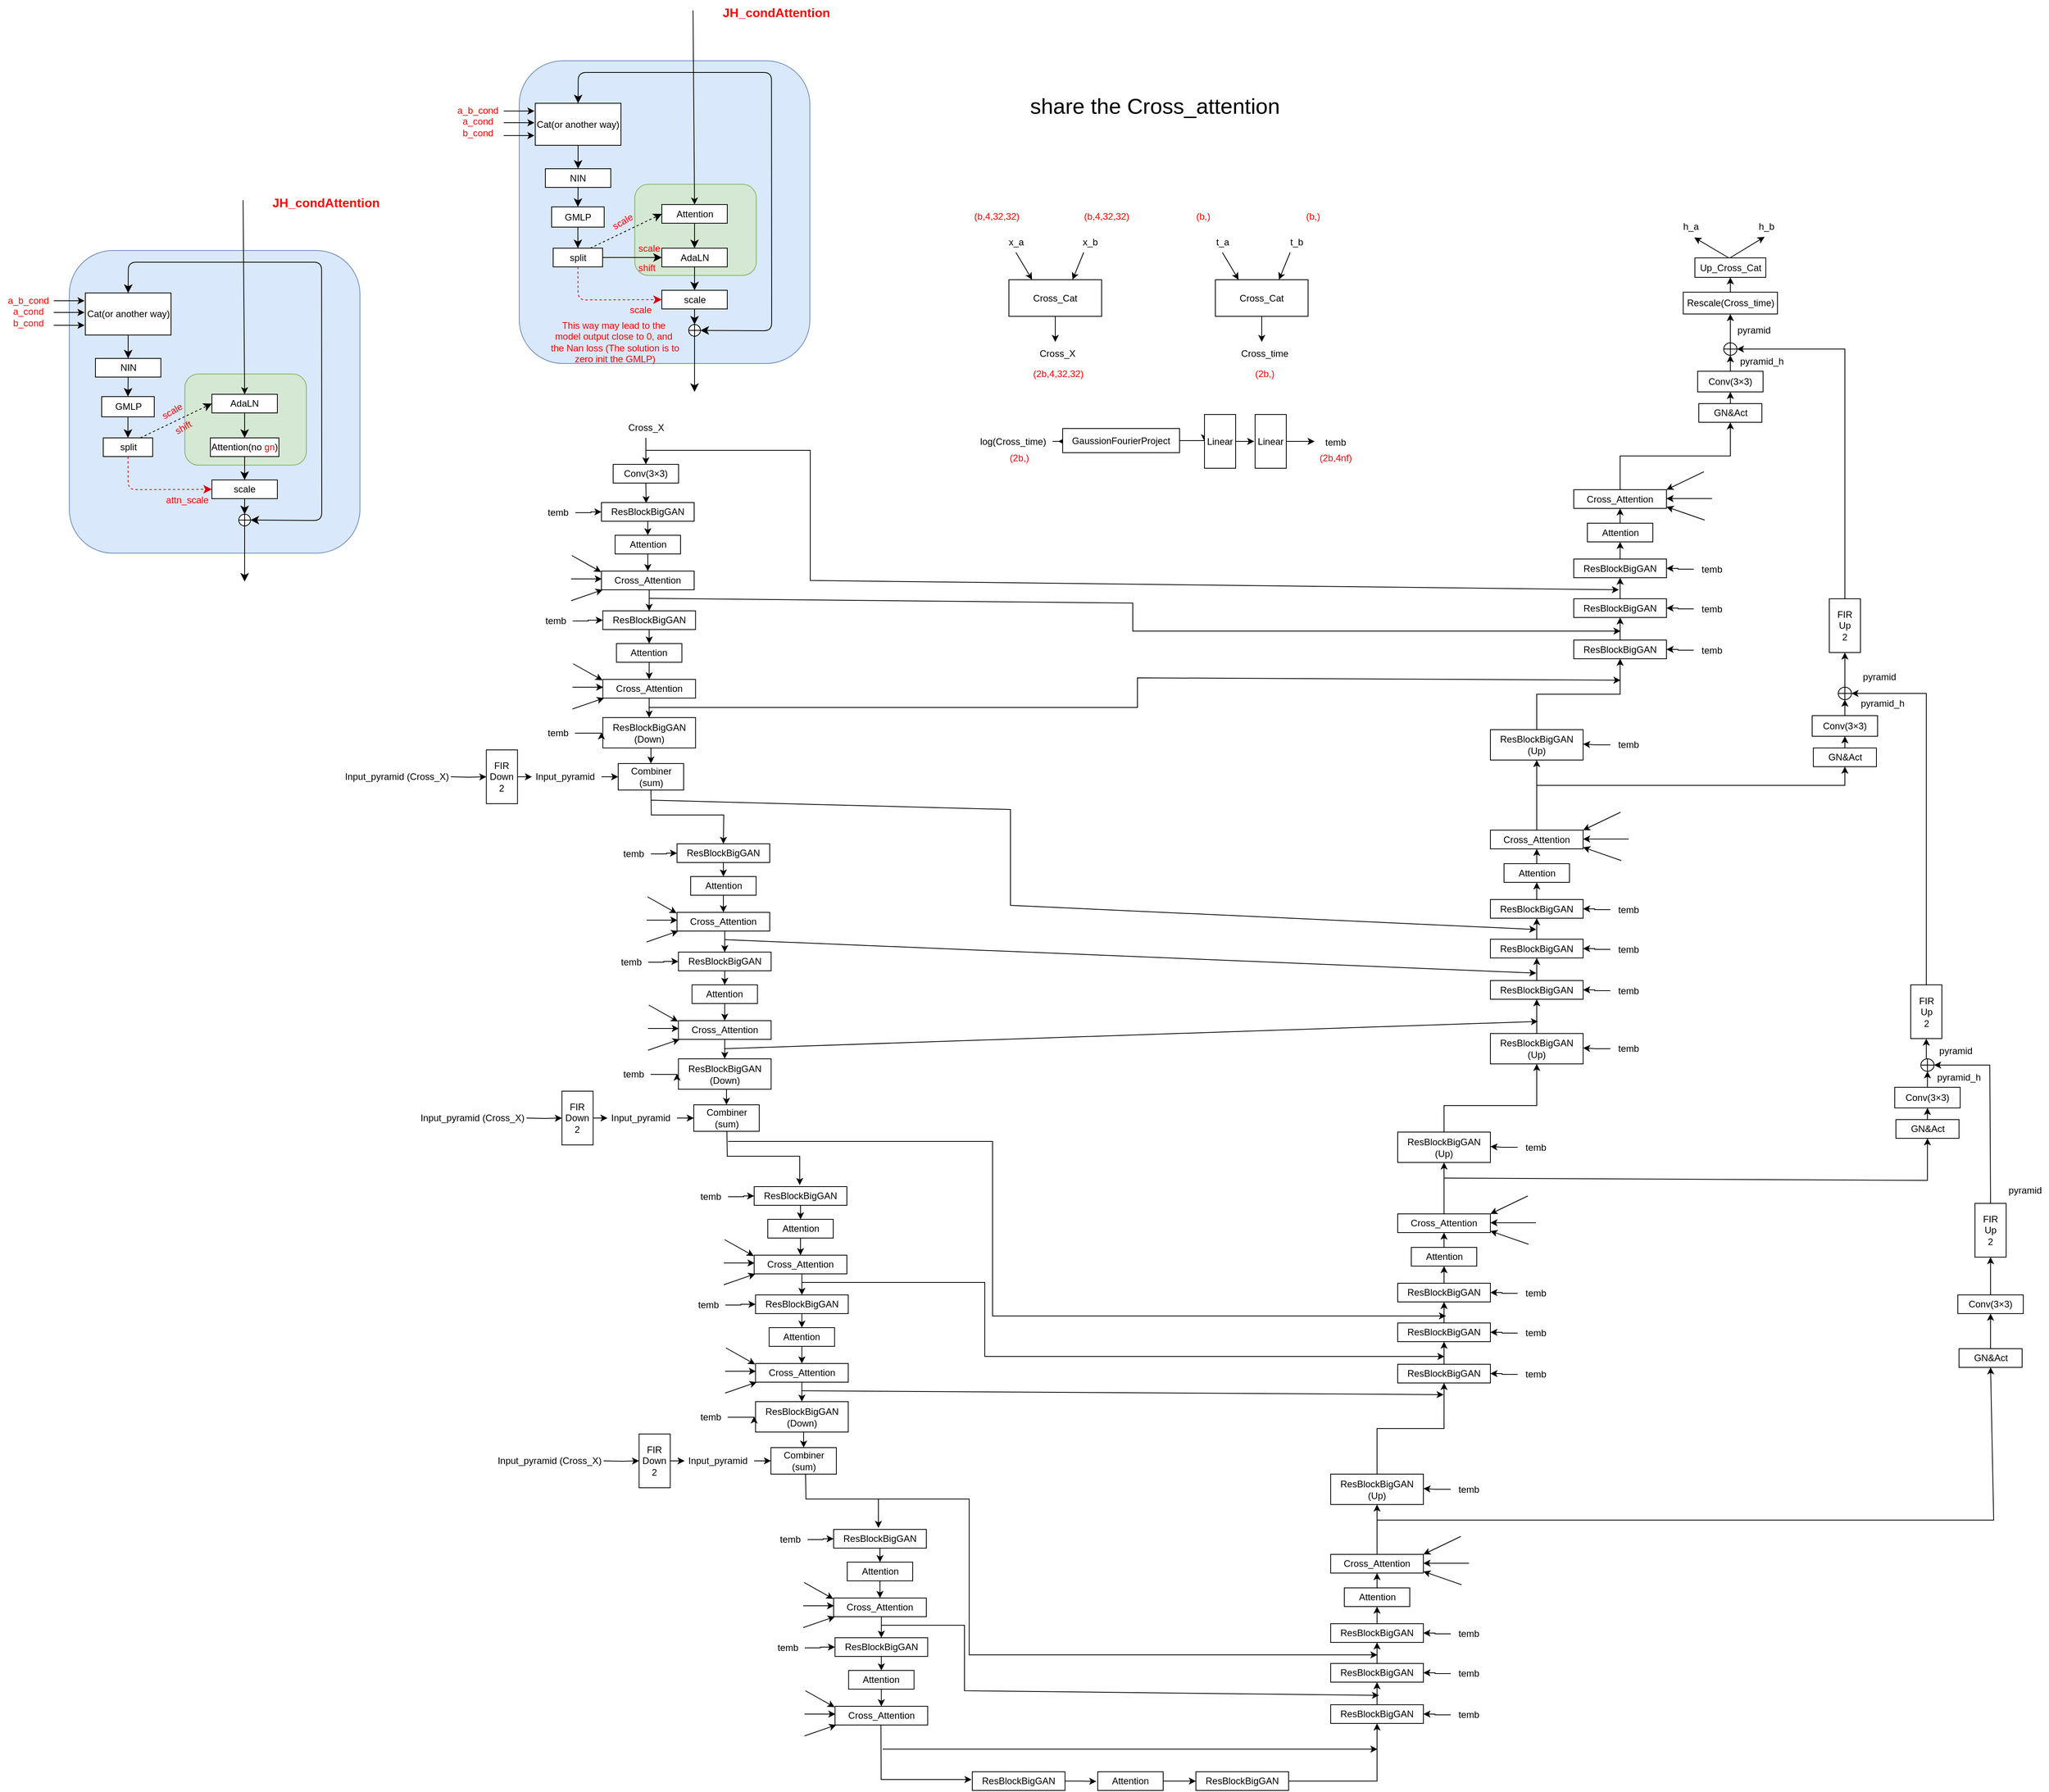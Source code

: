 <mxfile version="24.7.14">
  <diagram name="第 1 页" id="9iuUvMauQ7m_eKBMI4Z7">
    <mxGraphModel dx="2271" dy="1999" grid="0" gridSize="10" guides="1" tooltips="1" connect="1" arrows="1" fold="1" page="0" pageScale="1" pageWidth="827" pageHeight="1169" math="0" shadow="0">
      <root>
        <mxCell id="0" />
        <mxCell id="1" parent="0" />
        <mxCell id="_b-dgAD1gGW91ya-q6Ft-1" value="" style="rounded=1;whiteSpace=wrap;html=1;fillStyle=auto;fillColor=#dae8fc;strokeColor=#6c8ebf;" parent="1" vertex="1">
          <mxGeometry x="232.5" y="-1045" width="373" height="388.53" as="geometry" />
        </mxCell>
        <mxCell id="mnjYDx06O0Kss37Po_sd-73" style="edgeStyle=orthogonalEdgeStyle;rounded=0;orthogonalLoop=1;jettySize=auto;html=1;exitX=0.5;exitY=1;exitDx=0;exitDy=0;" parent="1" source="mnjYDx06O0Kss37Po_sd-27" edge="1">
          <mxGeometry relative="1" as="geometry">
            <mxPoint x="395.421" y="-477.263" as="targetPoint" />
          </mxGeometry>
        </mxCell>
        <mxCell id="mnjYDx06O0Kss37Po_sd-27" value="Conv(3×3)" style="rounded=0;whiteSpace=wrap;html=1;" parent="1" vertex="1">
          <mxGeometry x="353" y="-527" width="84" height="24" as="geometry" />
        </mxCell>
        <mxCell id="mnjYDx06O0Kss37Po_sd-29" style="edgeStyle=orthogonalEdgeStyle;rounded=0;orthogonalLoop=1;jettySize=auto;html=1;entryX=0.5;entryY=0;entryDx=0;entryDy=0;" parent="1" source="mnjYDx06O0Kss37Po_sd-28" target="mnjYDx06O0Kss37Po_sd-27" edge="1">
          <mxGeometry relative="1" as="geometry" />
        </mxCell>
        <mxCell id="mnjYDx06O0Kss37Po_sd-109" style="edgeStyle=orthogonalEdgeStyle;rounded=0;orthogonalLoop=1;jettySize=auto;html=1;entryX=0;entryY=0.5;entryDx=0;entryDy=0;" parent="1" target="mnjYDx06O0Kss37Po_sd-108" edge="1">
          <mxGeometry relative="1" as="geometry">
            <mxPoint x="144.75" y="-126" as="sourcePoint" />
          </mxGeometry>
        </mxCell>
        <mxCell id="mnjYDx06O0Kss37Po_sd-28" value="Cross_X" style="text;html=1;align=center;verticalAlign=middle;resizable=0;points=[];autosize=1;strokeColor=none;fillColor=none;" parent="1" vertex="1">
          <mxGeometry x="363" y="-587" width="64" height="26" as="geometry" />
        </mxCell>
        <mxCell id="mnjYDx06O0Kss37Po_sd-35" style="edgeStyle=orthogonalEdgeStyle;rounded=0;orthogonalLoop=1;jettySize=auto;html=1;" parent="1" source="mnjYDx06O0Kss37Po_sd-30" edge="1">
          <mxGeometry relative="1" as="geometry">
            <mxPoint x="924.158" y="-556.5" as="targetPoint" />
          </mxGeometry>
        </mxCell>
        <mxCell id="mnjYDx06O0Kss37Po_sd-30" value="log(Cross_time)" style="text;html=1;align=center;verticalAlign=middle;resizable=0;points=[];autosize=1;strokeColor=none;fillColor=none;" parent="1" vertex="1">
          <mxGeometry x="814" y="-569.5" width="103" height="26" as="geometry" />
        </mxCell>
        <mxCell id="mnjYDx06O0Kss37Po_sd-44" style="edgeStyle=orthogonalEdgeStyle;rounded=0;orthogonalLoop=1;jettySize=auto;html=1;exitX=1;exitY=0.5;exitDx=0;exitDy=0;entryX=0;entryY=0.5;entryDx=0;entryDy=0;" parent="1" source="mnjYDx06O0Kss37Po_sd-31" target="mnjYDx06O0Kss37Po_sd-36" edge="1">
          <mxGeometry relative="1" as="geometry" />
        </mxCell>
        <mxCell id="mnjYDx06O0Kss37Po_sd-31" value="GaussionFourierProject" style="rounded=0;whiteSpace=wrap;html=1;" parent="1" vertex="1">
          <mxGeometry x="930" y="-573" width="150" height="31" as="geometry" />
        </mxCell>
        <mxCell id="mnjYDx06O0Kss37Po_sd-34" value="&lt;font color=&quot;#ff0000&quot;&gt;(2b,)&lt;/font&gt;" style="text;html=1;align=center;verticalAlign=middle;resizable=0;points=[];autosize=1;strokeColor=none;fillColor=none;" parent="1" vertex="1">
          <mxGeometry x="852" y="-548" width="43" height="26" as="geometry" />
        </mxCell>
        <mxCell id="mnjYDx06O0Kss37Po_sd-42" style="edgeStyle=orthogonalEdgeStyle;rounded=0;orthogonalLoop=1;jettySize=auto;html=1;exitX=1;exitY=0.5;exitDx=0;exitDy=0;" parent="1" source="mnjYDx06O0Kss37Po_sd-36" edge="1">
          <mxGeometry relative="1" as="geometry">
            <mxPoint x="1175.947" y="-556.737" as="targetPoint" />
          </mxGeometry>
        </mxCell>
        <mxCell id="mnjYDx06O0Kss37Po_sd-36" value="Linear" style="rounded=0;whiteSpace=wrap;html=1;" parent="1" vertex="1">
          <mxGeometry x="1112" y="-591" width="40" height="69" as="geometry" />
        </mxCell>
        <mxCell id="mnjYDx06O0Kss37Po_sd-45" style="edgeStyle=orthogonalEdgeStyle;rounded=0;orthogonalLoop=1;jettySize=auto;html=1;exitX=1;exitY=0.5;exitDx=0;exitDy=0;" parent="1" source="mnjYDx06O0Kss37Po_sd-38" edge="1">
          <mxGeometry relative="1" as="geometry">
            <mxPoint x="1253.421" y="-556.026" as="targetPoint" />
          </mxGeometry>
        </mxCell>
        <mxCell id="mnjYDx06O0Kss37Po_sd-38" value="Linear" style="rounded=0;whiteSpace=wrap;html=1;" parent="1" vertex="1">
          <mxGeometry x="1177" y="-591" width="40" height="69" as="geometry" />
        </mxCell>
        <mxCell id="mnjYDx06O0Kss37Po_sd-46" value="temb" style="text;html=1;align=center;verticalAlign=middle;resizable=0;points=[];autosize=1;strokeColor=none;fillColor=none;" parent="1" vertex="1">
          <mxGeometry x="1257" y="-568" width="45" height="26" as="geometry" />
        </mxCell>
        <mxCell id="mnjYDx06O0Kss37Po_sd-47" value="&lt;font color=&quot;#ff0000&quot;&gt;(2b,4nf)&lt;/font&gt;" style="text;html=1;align=center;verticalAlign=middle;resizable=0;points=[];autosize=1;strokeColor=none;fillColor=none;" parent="1" vertex="1">
          <mxGeometry x="1250.5" y="-548" width="59" height="26" as="geometry" />
        </mxCell>
        <mxCell id="mnjYDx06O0Kss37Po_sd-55" style="edgeStyle=orthogonalEdgeStyle;rounded=0;orthogonalLoop=1;jettySize=auto;html=1;exitX=0.5;exitY=1;exitDx=0;exitDy=0;" parent="1" source="mnjYDx06O0Kss37Po_sd-48" edge="1">
          <mxGeometry relative="1" as="geometry">
            <mxPoint x="920.526" y="-684.105" as="targetPoint" />
          </mxGeometry>
        </mxCell>
        <mxCell id="mnjYDx06O0Kss37Po_sd-48" value="Cross_Cat" style="rounded=0;whiteSpace=wrap;html=1;" parent="1" vertex="1">
          <mxGeometry x="861" y="-764" width="119" height="47" as="geometry" />
        </mxCell>
        <mxCell id="mnjYDx06O0Kss37Po_sd-50" value="x_a" style="text;html=1;align=center;verticalAlign=middle;resizable=0;points=[];autosize=1;strokeColor=none;fillColor=none;" parent="1" vertex="1">
          <mxGeometry x="851" y="-825" width="37" height="26" as="geometry" />
        </mxCell>
        <mxCell id="mnjYDx06O0Kss37Po_sd-51" value="x_b" style="text;html=1;align=center;verticalAlign=middle;resizable=0;points=[];autosize=1;strokeColor=none;fillColor=none;" parent="1" vertex="1">
          <mxGeometry x="946" y="-825" width="37" height="26" as="geometry" />
        </mxCell>
        <mxCell id="mnjYDx06O0Kss37Po_sd-53" value="" style="endArrow=classic;html=1;rounded=0;entryX=0.25;entryY=0;entryDx=0;entryDy=0;" parent="1" target="mnjYDx06O0Kss37Po_sd-48" edge="1">
          <mxGeometry width="50" height="50" relative="1" as="geometry">
            <mxPoint x="870" y="-799" as="sourcePoint" />
            <mxPoint x="920" y="-743" as="targetPoint" />
          </mxGeometry>
        </mxCell>
        <mxCell id="mnjYDx06O0Kss37Po_sd-54" value="" style="endArrow=classic;html=1;rounded=0;entryX=0.686;entryY=-0.002;entryDx=0;entryDy=0;entryPerimeter=0;" parent="1" target="mnjYDx06O0Kss37Po_sd-48" edge="1">
          <mxGeometry width="50" height="50" relative="1" as="geometry">
            <mxPoint x="957" y="-799" as="sourcePoint" />
            <mxPoint x="902" y="-750" as="targetPoint" />
          </mxGeometry>
        </mxCell>
        <mxCell id="mnjYDx06O0Kss37Po_sd-56" value="Cross_X" style="text;html=1;align=center;verticalAlign=middle;resizable=0;points=[];autosize=1;strokeColor=none;fillColor=none;" parent="1" vertex="1">
          <mxGeometry x="891" y="-682" width="64" height="26" as="geometry" />
        </mxCell>
        <mxCell id="mnjYDx06O0Kss37Po_sd-57" value="&lt;font color=&quot;#ff0000&quot;&gt;(b,4,32,32)&lt;/font&gt;" style="text;html=1;align=center;verticalAlign=middle;resizable=0;points=[];autosize=1;strokeColor=none;fillColor=none;" parent="1" vertex="1">
          <mxGeometry x="807" y="-858" width="76" height="26" as="geometry" />
        </mxCell>
        <mxCell id="mnjYDx06O0Kss37Po_sd-60" value="&lt;font color=&quot;#ff0000&quot;&gt;(b,4,32,32)&lt;/font&gt;" style="text;html=1;align=center;verticalAlign=middle;resizable=0;points=[];autosize=1;strokeColor=none;fillColor=none;" parent="1" vertex="1">
          <mxGeometry x="948" y="-858" width="76" height="26" as="geometry" />
        </mxCell>
        <mxCell id="mnjYDx06O0Kss37Po_sd-61" value="&lt;font color=&quot;#ff0000&quot;&gt;(2b,4,32,32)&lt;/font&gt;" style="text;html=1;align=center;verticalAlign=middle;resizable=0;points=[];autosize=1;strokeColor=none;fillColor=none;" parent="1" vertex="1">
          <mxGeometry x="882" y="-656" width="83" height="26" as="geometry" />
        </mxCell>
        <mxCell id="mnjYDx06O0Kss37Po_sd-62" style="edgeStyle=orthogonalEdgeStyle;rounded=0;orthogonalLoop=1;jettySize=auto;html=1;exitX=0.5;exitY=1;exitDx=0;exitDy=0;" parent="1" source="mnjYDx06O0Kss37Po_sd-63" edge="1">
          <mxGeometry relative="1" as="geometry">
            <mxPoint x="1185.526" y="-684.105" as="targetPoint" />
          </mxGeometry>
        </mxCell>
        <mxCell id="mnjYDx06O0Kss37Po_sd-63" value="Cross_Cat" style="rounded=0;whiteSpace=wrap;html=1;" parent="1" vertex="1">
          <mxGeometry x="1126" y="-764" width="119" height="47" as="geometry" />
        </mxCell>
        <mxCell id="mnjYDx06O0Kss37Po_sd-64" value="t_a" style="text;html=1;align=center;verticalAlign=middle;resizable=0;points=[];autosize=1;strokeColor=none;fillColor=none;" parent="1" vertex="1">
          <mxGeometry x="1117" y="-825" width="35" height="26" as="geometry" />
        </mxCell>
        <mxCell id="mnjYDx06O0Kss37Po_sd-65" value="t_b" style="text;html=1;align=center;verticalAlign=middle;resizable=0;points=[];autosize=1;strokeColor=none;fillColor=none;" parent="1" vertex="1">
          <mxGeometry x="1212" y="-825" width="35" height="26" as="geometry" />
        </mxCell>
        <mxCell id="mnjYDx06O0Kss37Po_sd-66" value="" style="endArrow=classic;html=1;rounded=0;entryX=0.25;entryY=0;entryDx=0;entryDy=0;" parent="1" target="mnjYDx06O0Kss37Po_sd-63" edge="1">
          <mxGeometry width="50" height="50" relative="1" as="geometry">
            <mxPoint x="1135" y="-799" as="sourcePoint" />
            <mxPoint x="1185" y="-743" as="targetPoint" />
          </mxGeometry>
        </mxCell>
        <mxCell id="mnjYDx06O0Kss37Po_sd-67" value="" style="endArrow=classic;html=1;rounded=0;entryX=0.686;entryY=-0.002;entryDx=0;entryDy=0;entryPerimeter=0;" parent="1" target="mnjYDx06O0Kss37Po_sd-63" edge="1">
          <mxGeometry width="50" height="50" relative="1" as="geometry">
            <mxPoint x="1222" y="-799" as="sourcePoint" />
            <mxPoint x="1167" y="-750" as="targetPoint" />
          </mxGeometry>
        </mxCell>
        <mxCell id="mnjYDx06O0Kss37Po_sd-68" value="Cross_time" style="text;html=1;align=center;verticalAlign=middle;resizable=0;points=[];autosize=1;strokeColor=none;fillColor=none;" parent="1" vertex="1">
          <mxGeometry x="1149" y="-682" width="79" height="26" as="geometry" />
        </mxCell>
        <mxCell id="mnjYDx06O0Kss37Po_sd-69" value="&lt;font color=&quot;#ff0000&quot;&gt;(b,)&lt;/font&gt;" style="text;html=1;align=center;verticalAlign=middle;resizable=0;points=[];autosize=1;strokeColor=none;fillColor=none;" parent="1" vertex="1">
          <mxGeometry x="1092" y="-858" width="36" height="26" as="geometry" />
        </mxCell>
        <mxCell id="mnjYDx06O0Kss37Po_sd-70" value="&lt;font color=&quot;#ff0000&quot;&gt;(b,)&lt;/font&gt;" style="text;html=1;align=center;verticalAlign=middle;resizable=0;points=[];autosize=1;strokeColor=none;fillColor=none;" parent="1" vertex="1">
          <mxGeometry x="1233" y="-858" width="36" height="26" as="geometry" />
        </mxCell>
        <mxCell id="mnjYDx06O0Kss37Po_sd-71" value="&lt;font color=&quot;#ff0000&quot;&gt;(2b,)&lt;/font&gt;" style="text;html=1;align=center;verticalAlign=middle;resizable=0;points=[];autosize=1;strokeColor=none;fillColor=none;" parent="1" vertex="1">
          <mxGeometry x="1167" y="-656" width="43" height="26" as="geometry" />
        </mxCell>
        <mxCell id="mnjYDx06O0Kss37Po_sd-79" style="edgeStyle=orthogonalEdgeStyle;rounded=0;orthogonalLoop=1;jettySize=auto;html=1;exitX=0.5;exitY=1;exitDx=0;exitDy=0;entryX=0.5;entryY=0;entryDx=0;entryDy=0;" parent="1" source="mnjYDx06O0Kss37Po_sd-72" target="mnjYDx06O0Kss37Po_sd-77" edge="1">
          <mxGeometry relative="1" as="geometry" />
        </mxCell>
        <mxCell id="mnjYDx06O0Kss37Po_sd-72" value="ResBlockBigGAN" style="rounded=0;whiteSpace=wrap;html=1;" parent="1" vertex="1">
          <mxGeometry x="338" y="-478" width="119" height="24" as="geometry" />
        </mxCell>
        <mxCell id="mnjYDx06O0Kss37Po_sd-76" style="edgeStyle=orthogonalEdgeStyle;rounded=0;orthogonalLoop=1;jettySize=auto;html=1;entryX=0;entryY=0.5;entryDx=0;entryDy=0;" parent="1" source="mnjYDx06O0Kss37Po_sd-74" target="mnjYDx06O0Kss37Po_sd-72" edge="1">
          <mxGeometry relative="1" as="geometry" />
        </mxCell>
        <mxCell id="mnjYDx06O0Kss37Po_sd-74" value="temb" style="text;html=1;align=center;verticalAlign=middle;resizable=0;points=[];autosize=1;strokeColor=none;fillColor=none;" parent="1" vertex="1">
          <mxGeometry x="259.5" y="-478" width="45" height="26" as="geometry" />
        </mxCell>
        <mxCell id="mnjYDx06O0Kss37Po_sd-81" style="edgeStyle=orthogonalEdgeStyle;rounded=0;orthogonalLoop=1;jettySize=auto;html=1;exitX=0.5;exitY=1;exitDx=0;exitDy=0;entryX=0.5;entryY=0;entryDx=0;entryDy=0;" parent="1" source="mnjYDx06O0Kss37Po_sd-77" target="mnjYDx06O0Kss37Po_sd-80" edge="1">
          <mxGeometry relative="1" as="geometry" />
        </mxCell>
        <mxCell id="mnjYDx06O0Kss37Po_sd-77" value="Attention" style="rounded=0;whiteSpace=wrap;html=1;" parent="1" vertex="1">
          <mxGeometry x="355.5" y="-436" width="84" height="24" as="geometry" />
        </mxCell>
        <mxCell id="mnjYDx06O0Kss37Po_sd-99" style="edgeStyle=orthogonalEdgeStyle;rounded=0;orthogonalLoop=1;jettySize=auto;html=1;exitX=0.5;exitY=1;exitDx=0;exitDy=0;entryX=0.5;entryY=0;entryDx=0;entryDy=0;" parent="1" source="mnjYDx06O0Kss37Po_sd-80" target="mnjYDx06O0Kss37Po_sd-87" edge="1">
          <mxGeometry relative="1" as="geometry" />
        </mxCell>
        <mxCell id="mnjYDx06O0Kss37Po_sd-80" value="Cross_Attention" style="rounded=0;whiteSpace=wrap;html=1;" parent="1" vertex="1">
          <mxGeometry x="338" y="-390" width="119" height="24" as="geometry" />
        </mxCell>
        <mxCell id="mnjYDx06O0Kss37Po_sd-83" value="" style="endArrow=classic;html=1;rounded=0;" parent="1" edge="1">
          <mxGeometry width="50" height="50" relative="1" as="geometry">
            <mxPoint x="300" y="-410" as="sourcePoint" />
            <mxPoint x="337.5" y="-389" as="targetPoint" />
          </mxGeometry>
        </mxCell>
        <mxCell id="mnjYDx06O0Kss37Po_sd-84" value="" style="endArrow=classic;html=1;rounded=0;" parent="1" edge="1">
          <mxGeometry width="50" height="50" relative="1" as="geometry">
            <mxPoint x="299" y="-380" as="sourcePoint" />
            <mxPoint x="338.5" y="-380" as="targetPoint" />
          </mxGeometry>
        </mxCell>
        <mxCell id="mnjYDx06O0Kss37Po_sd-85" value="" style="endArrow=classic;html=1;rounded=0;" parent="1" edge="1">
          <mxGeometry width="50" height="50" relative="1" as="geometry">
            <mxPoint x="299" y="-352" as="sourcePoint" />
            <mxPoint x="339.5" y="-366" as="targetPoint" />
          </mxGeometry>
        </mxCell>
        <mxCell id="mnjYDx06O0Kss37Po_sd-86" style="edgeStyle=orthogonalEdgeStyle;rounded=0;orthogonalLoop=1;jettySize=auto;html=1;exitX=0.5;exitY=1;exitDx=0;exitDy=0;entryX=0.5;entryY=0;entryDx=0;entryDy=0;" parent="1" source="mnjYDx06O0Kss37Po_sd-87" target="mnjYDx06O0Kss37Po_sd-91" edge="1">
          <mxGeometry relative="1" as="geometry" />
        </mxCell>
        <mxCell id="mnjYDx06O0Kss37Po_sd-87" value="ResBlockBigGAN" style="rounded=0;whiteSpace=wrap;html=1;" parent="1" vertex="1">
          <mxGeometry x="339.75" y="-339" width="119" height="24" as="geometry" />
        </mxCell>
        <mxCell id="mnjYDx06O0Kss37Po_sd-88" style="edgeStyle=orthogonalEdgeStyle;rounded=0;orthogonalLoop=1;jettySize=auto;html=1;entryX=0;entryY=0.5;entryDx=0;entryDy=0;" parent="1" source="mnjYDx06O0Kss37Po_sd-89" target="mnjYDx06O0Kss37Po_sd-87" edge="1">
          <mxGeometry relative="1" as="geometry" />
        </mxCell>
        <mxCell id="mnjYDx06O0Kss37Po_sd-89" value="temb" style="text;html=1;align=center;verticalAlign=middle;resizable=0;points=[];autosize=1;strokeColor=none;fillColor=none;" parent="1" vertex="1">
          <mxGeometry x="256" y="-339" width="45" height="26" as="geometry" />
        </mxCell>
        <mxCell id="mnjYDx06O0Kss37Po_sd-90" style="edgeStyle=orthogonalEdgeStyle;rounded=0;orthogonalLoop=1;jettySize=auto;html=1;exitX=0.5;exitY=1;exitDx=0;exitDy=0;entryX=0.5;entryY=0;entryDx=0;entryDy=0;" parent="1" source="mnjYDx06O0Kss37Po_sd-91" target="mnjYDx06O0Kss37Po_sd-92" edge="1">
          <mxGeometry relative="1" as="geometry" />
        </mxCell>
        <mxCell id="mnjYDx06O0Kss37Po_sd-91" value="Attention" style="rounded=0;whiteSpace=wrap;html=1;" parent="1" vertex="1">
          <mxGeometry x="357.25" y="-297" width="84" height="24" as="geometry" />
        </mxCell>
        <mxCell id="mnjYDx06O0Kss37Po_sd-103" style="edgeStyle=orthogonalEdgeStyle;rounded=0;orthogonalLoop=1;jettySize=auto;html=1;exitX=0.5;exitY=1;exitDx=0;exitDy=0;entryX=0.5;entryY=0;entryDx=0;entryDy=0;" parent="1" source="mnjYDx06O0Kss37Po_sd-92" target="mnjYDx06O0Kss37Po_sd-102" edge="1">
          <mxGeometry relative="1" as="geometry" />
        </mxCell>
        <mxCell id="mnjYDx06O0Kss37Po_sd-92" value="Cross_Attention" style="rounded=0;whiteSpace=wrap;html=1;" parent="1" vertex="1">
          <mxGeometry x="339.75" y="-251" width="119" height="24" as="geometry" />
        </mxCell>
        <mxCell id="mnjYDx06O0Kss37Po_sd-93" value="" style="endArrow=classic;html=1;rounded=0;" parent="1" edge="1">
          <mxGeometry width="50" height="50" relative="1" as="geometry">
            <mxPoint x="301.75" y="-271" as="sourcePoint" />
            <mxPoint x="339.25" y="-250" as="targetPoint" />
          </mxGeometry>
        </mxCell>
        <mxCell id="mnjYDx06O0Kss37Po_sd-94" value="" style="endArrow=classic;html=1;rounded=0;" parent="1" edge="1">
          <mxGeometry width="50" height="50" relative="1" as="geometry">
            <mxPoint x="300.75" y="-241" as="sourcePoint" />
            <mxPoint x="340.25" y="-241" as="targetPoint" />
          </mxGeometry>
        </mxCell>
        <mxCell id="mnjYDx06O0Kss37Po_sd-95" value="" style="endArrow=classic;html=1;rounded=0;" parent="1" edge="1">
          <mxGeometry width="50" height="50" relative="1" as="geometry">
            <mxPoint x="300.75" y="-213" as="sourcePoint" />
            <mxPoint x="341.25" y="-227" as="targetPoint" />
          </mxGeometry>
        </mxCell>
        <mxCell id="mnjYDx06O0Kss37Po_sd-100" value="" style="endArrow=classic;html=1;rounded=0;" parent="1" edge="1">
          <mxGeometry width="50" height="50" relative="1" as="geometry">
            <mxPoint x="399" y="-355" as="sourcePoint" />
            <mxPoint x="1646" y="-313" as="targetPoint" />
            <Array as="points">
              <mxPoint x="1020" y="-349" />
              <mxPoint x="1020" y="-313" />
            </Array>
          </mxGeometry>
        </mxCell>
        <mxCell id="mnjYDx06O0Kss37Po_sd-115" style="edgeStyle=orthogonalEdgeStyle;rounded=0;orthogonalLoop=1;jettySize=auto;html=1;exitX=0.5;exitY=1;exitDx=0;exitDy=0;entryX=0.5;entryY=0;entryDx=0;entryDy=0;" parent="1" source="mnjYDx06O0Kss37Po_sd-102" target="mnjYDx06O0Kss37Po_sd-114" edge="1">
          <mxGeometry relative="1" as="geometry" />
        </mxCell>
        <mxCell id="mnjYDx06O0Kss37Po_sd-102" value="ResBlockBigGAN&lt;div&gt;(Down)&lt;/div&gt;" style="rounded=0;whiteSpace=wrap;html=1;" parent="1" vertex="1">
          <mxGeometry x="339.75" y="-202" width="119" height="39" as="geometry" />
        </mxCell>
        <mxCell id="mnjYDx06O0Kss37Po_sd-106" style="edgeStyle=orthogonalEdgeStyle;rounded=0;orthogonalLoop=1;jettySize=auto;html=1;entryX=0;entryY=0.5;entryDx=0;entryDy=0;" parent="1" edge="1">
          <mxGeometry relative="1" as="geometry">
            <mxPoint x="304" y="-182.03" as="sourcePoint" />
            <mxPoint x="338" y="-183.03" as="targetPoint" />
          </mxGeometry>
        </mxCell>
        <mxCell id="mnjYDx06O0Kss37Po_sd-107" value="temb" style="text;html=1;align=center;verticalAlign=middle;resizable=0;points=[];autosize=1;strokeColor=none;fillColor=none;" parent="1" vertex="1">
          <mxGeometry x="259.5" y="-195.5" width="45" height="26" as="geometry" />
        </mxCell>
        <mxCell id="mnjYDx06O0Kss37Po_sd-111" style="edgeStyle=orthogonalEdgeStyle;rounded=0;orthogonalLoop=1;jettySize=auto;html=1;exitX=1;exitY=0.5;exitDx=0;exitDy=0;" parent="1" source="mnjYDx06O0Kss37Po_sd-108" edge="1">
          <mxGeometry relative="1" as="geometry">
            <mxPoint x="248.75" y="-126" as="targetPoint" />
          </mxGeometry>
        </mxCell>
        <mxCell id="mnjYDx06O0Kss37Po_sd-108" value="FIR&lt;div&gt;Down&lt;/div&gt;&lt;div&gt;2&lt;/div&gt;" style="rounded=0;whiteSpace=wrap;html=1;" parent="1" vertex="1">
          <mxGeometry x="190.25" y="-160.5" width="40" height="69" as="geometry" />
        </mxCell>
        <mxCell id="mnjYDx06O0Kss37Po_sd-112" value="Input_pyramid (Cross_X)" style="text;html=1;align=center;verticalAlign=middle;resizable=0;points=[];autosize=1;strokeColor=none;fillColor=none;" parent="1" vertex="1">
          <mxGeometry x="-1" y="-139" width="151" height="26" as="geometry" />
        </mxCell>
        <mxCell id="mnjYDx06O0Kss37Po_sd-113" value="" style="endArrow=classic;html=1;rounded=0;" parent="1" edge="1">
          <mxGeometry width="50" height="50" relative="1" as="geometry">
            <mxPoint x="398.5" y="-215" as="sourcePoint" />
            <mxPoint x="1646" y="-250" as="targetPoint" />
            <Array as="points">
              <mxPoint x="1026" y="-215" />
              <mxPoint x="1026" y="-253" />
            </Array>
          </mxGeometry>
        </mxCell>
        <mxCell id="mnjYDx06O0Kss37Po_sd-114" value="Combiner&lt;div&gt;(sum)&lt;/div&gt;" style="rounded=0;whiteSpace=wrap;html=1;" parent="1" vertex="1">
          <mxGeometry x="359.5" y="-143" width="84" height="34" as="geometry" />
        </mxCell>
        <mxCell id="mnjYDx06O0Kss37Po_sd-117" style="edgeStyle=orthogonalEdgeStyle;rounded=0;orthogonalLoop=1;jettySize=auto;html=1;entryX=0;entryY=0.5;entryDx=0;entryDy=0;" parent="1" source="mnjYDx06O0Kss37Po_sd-116" target="mnjYDx06O0Kss37Po_sd-114" edge="1">
          <mxGeometry relative="1" as="geometry" />
        </mxCell>
        <mxCell id="mnjYDx06O0Kss37Po_sd-116" value="Input_pyramid" style="text;html=1;align=center;verticalAlign=middle;resizable=0;points=[];autosize=1;strokeColor=none;fillColor=none;" parent="1" vertex="1">
          <mxGeometry x="244" y="-139" width="94" height="26" as="geometry" />
        </mxCell>
        <mxCell id="mnjYDx06O0Kss37Po_sd-122" style="edgeStyle=orthogonalEdgeStyle;rounded=0;orthogonalLoop=1;jettySize=auto;html=1;entryX=0;entryY=0.5;entryDx=0;entryDy=0;" parent="1" target="mnjYDx06O0Kss37Po_sd-151" edge="1">
          <mxGeometry relative="1" as="geometry">
            <mxPoint x="241.75" y="312" as="sourcePoint" />
          </mxGeometry>
        </mxCell>
        <mxCell id="mnjYDx06O0Kss37Po_sd-123" style="edgeStyle=orthogonalEdgeStyle;rounded=0;orthogonalLoop=1;jettySize=auto;html=1;exitX=0.5;exitY=1;exitDx=0;exitDy=0;entryX=0.5;entryY=0;entryDx=0;entryDy=0;" parent="1" source="mnjYDx06O0Kss37Po_sd-124" target="mnjYDx06O0Kss37Po_sd-128" edge="1">
          <mxGeometry relative="1" as="geometry" />
        </mxCell>
        <mxCell id="mnjYDx06O0Kss37Po_sd-124" value="ResBlockBigGAN" style="rounded=0;whiteSpace=wrap;html=1;" parent="1" vertex="1">
          <mxGeometry x="435" y="-40" width="119" height="24" as="geometry" />
        </mxCell>
        <mxCell id="mnjYDx06O0Kss37Po_sd-125" style="edgeStyle=orthogonalEdgeStyle;rounded=0;orthogonalLoop=1;jettySize=auto;html=1;entryX=0;entryY=0.5;entryDx=0;entryDy=0;" parent="1" source="mnjYDx06O0Kss37Po_sd-126" target="mnjYDx06O0Kss37Po_sd-124" edge="1">
          <mxGeometry relative="1" as="geometry" />
        </mxCell>
        <mxCell id="mnjYDx06O0Kss37Po_sd-126" value="temb" style="text;html=1;align=center;verticalAlign=middle;resizable=0;points=[];autosize=1;strokeColor=none;fillColor=none;" parent="1" vertex="1">
          <mxGeometry x="356.5" y="-40" width="45" height="26" as="geometry" />
        </mxCell>
        <mxCell id="mnjYDx06O0Kss37Po_sd-127" style="edgeStyle=orthogonalEdgeStyle;rounded=0;orthogonalLoop=1;jettySize=auto;html=1;exitX=0.5;exitY=1;exitDx=0;exitDy=0;entryX=0.5;entryY=0;entryDx=0;entryDy=0;" parent="1" source="mnjYDx06O0Kss37Po_sd-128" target="mnjYDx06O0Kss37Po_sd-130" edge="1">
          <mxGeometry relative="1" as="geometry" />
        </mxCell>
        <mxCell id="mnjYDx06O0Kss37Po_sd-128" value="Attention" style="rounded=0;whiteSpace=wrap;html=1;" parent="1" vertex="1">
          <mxGeometry x="452.5" y="2" width="84" height="24" as="geometry" />
        </mxCell>
        <mxCell id="mnjYDx06O0Kss37Po_sd-129" style="edgeStyle=orthogonalEdgeStyle;rounded=0;orthogonalLoop=1;jettySize=auto;html=1;exitX=0.5;exitY=1;exitDx=0;exitDy=0;entryX=0.5;entryY=0;entryDx=0;entryDy=0;" parent="1" source="mnjYDx06O0Kss37Po_sd-130" target="mnjYDx06O0Kss37Po_sd-135" edge="1">
          <mxGeometry relative="1" as="geometry" />
        </mxCell>
        <mxCell id="mnjYDx06O0Kss37Po_sd-130" value="Cross_Attention" style="rounded=0;whiteSpace=wrap;html=1;" parent="1" vertex="1">
          <mxGeometry x="435" y="48" width="119" height="24" as="geometry" />
        </mxCell>
        <mxCell id="mnjYDx06O0Kss37Po_sd-131" value="" style="endArrow=classic;html=1;rounded=0;" parent="1" edge="1">
          <mxGeometry width="50" height="50" relative="1" as="geometry">
            <mxPoint x="397" y="28" as="sourcePoint" />
            <mxPoint x="434.5" y="49" as="targetPoint" />
          </mxGeometry>
        </mxCell>
        <mxCell id="mnjYDx06O0Kss37Po_sd-132" value="" style="endArrow=classic;html=1;rounded=0;" parent="1" edge="1">
          <mxGeometry width="50" height="50" relative="1" as="geometry">
            <mxPoint x="396" y="58" as="sourcePoint" />
            <mxPoint x="435.5" y="58" as="targetPoint" />
          </mxGeometry>
        </mxCell>
        <mxCell id="mnjYDx06O0Kss37Po_sd-133" value="" style="endArrow=classic;html=1;rounded=0;" parent="1" edge="1">
          <mxGeometry width="50" height="50" relative="1" as="geometry">
            <mxPoint x="396" y="86" as="sourcePoint" />
            <mxPoint x="436.5" y="72" as="targetPoint" />
          </mxGeometry>
        </mxCell>
        <mxCell id="mnjYDx06O0Kss37Po_sd-134" style="edgeStyle=orthogonalEdgeStyle;rounded=0;orthogonalLoop=1;jettySize=auto;html=1;exitX=0.5;exitY=1;exitDx=0;exitDy=0;entryX=0.5;entryY=0;entryDx=0;entryDy=0;" parent="1" source="mnjYDx06O0Kss37Po_sd-135" target="mnjYDx06O0Kss37Po_sd-139" edge="1">
          <mxGeometry relative="1" as="geometry" />
        </mxCell>
        <mxCell id="mnjYDx06O0Kss37Po_sd-135" value="ResBlockBigGAN" style="rounded=0;whiteSpace=wrap;html=1;" parent="1" vertex="1">
          <mxGeometry x="436.75" y="99" width="119" height="24" as="geometry" />
        </mxCell>
        <mxCell id="mnjYDx06O0Kss37Po_sd-136" style="edgeStyle=orthogonalEdgeStyle;rounded=0;orthogonalLoop=1;jettySize=auto;html=1;entryX=0;entryY=0.5;entryDx=0;entryDy=0;" parent="1" source="mnjYDx06O0Kss37Po_sd-137" target="mnjYDx06O0Kss37Po_sd-135" edge="1">
          <mxGeometry relative="1" as="geometry" />
        </mxCell>
        <mxCell id="mnjYDx06O0Kss37Po_sd-137" value="temb" style="text;html=1;align=center;verticalAlign=middle;resizable=0;points=[];autosize=1;strokeColor=none;fillColor=none;" parent="1" vertex="1">
          <mxGeometry x="353" y="99" width="45" height="26" as="geometry" />
        </mxCell>
        <mxCell id="mnjYDx06O0Kss37Po_sd-138" style="edgeStyle=orthogonalEdgeStyle;rounded=0;orthogonalLoop=1;jettySize=auto;html=1;exitX=0.5;exitY=1;exitDx=0;exitDy=0;entryX=0.5;entryY=0;entryDx=0;entryDy=0;" parent="1" source="mnjYDx06O0Kss37Po_sd-139" target="mnjYDx06O0Kss37Po_sd-141" edge="1">
          <mxGeometry relative="1" as="geometry" />
        </mxCell>
        <mxCell id="mnjYDx06O0Kss37Po_sd-139" value="Attention" style="rounded=0;whiteSpace=wrap;html=1;" parent="1" vertex="1">
          <mxGeometry x="454.25" y="141" width="84" height="24" as="geometry" />
        </mxCell>
        <mxCell id="mnjYDx06O0Kss37Po_sd-140" style="edgeStyle=orthogonalEdgeStyle;rounded=0;orthogonalLoop=1;jettySize=auto;html=1;exitX=0.5;exitY=1;exitDx=0;exitDy=0;entryX=0.5;entryY=0;entryDx=0;entryDy=0;" parent="1" source="mnjYDx06O0Kss37Po_sd-141" target="mnjYDx06O0Kss37Po_sd-147" edge="1">
          <mxGeometry relative="1" as="geometry" />
        </mxCell>
        <mxCell id="mnjYDx06O0Kss37Po_sd-141" value="Cross_Attention" style="rounded=0;whiteSpace=wrap;html=1;" parent="1" vertex="1">
          <mxGeometry x="436.75" y="187" width="119" height="24" as="geometry" />
        </mxCell>
        <mxCell id="mnjYDx06O0Kss37Po_sd-142" value="" style="endArrow=classic;html=1;rounded=0;" parent="1" edge="1">
          <mxGeometry width="50" height="50" relative="1" as="geometry">
            <mxPoint x="398.75" y="167" as="sourcePoint" />
            <mxPoint x="436.25" y="188" as="targetPoint" />
          </mxGeometry>
        </mxCell>
        <mxCell id="mnjYDx06O0Kss37Po_sd-143" value="" style="endArrow=classic;html=1;rounded=0;" parent="1" edge="1">
          <mxGeometry width="50" height="50" relative="1" as="geometry">
            <mxPoint x="397.75" y="197" as="sourcePoint" />
            <mxPoint x="437.25" y="197" as="targetPoint" />
          </mxGeometry>
        </mxCell>
        <mxCell id="mnjYDx06O0Kss37Po_sd-144" value="" style="endArrow=classic;html=1;rounded=0;" parent="1" edge="1">
          <mxGeometry width="50" height="50" relative="1" as="geometry">
            <mxPoint x="397.75" y="225" as="sourcePoint" />
            <mxPoint x="438.25" y="211" as="targetPoint" />
          </mxGeometry>
        </mxCell>
        <mxCell id="mnjYDx06O0Kss37Po_sd-145" value="" style="endArrow=classic;html=1;rounded=0;" parent="1" edge="1">
          <mxGeometry width="50" height="50" relative="1" as="geometry">
            <mxPoint x="496" y="83" as="sourcePoint" />
            <mxPoint x="1538" y="126" as="targetPoint" />
          </mxGeometry>
        </mxCell>
        <mxCell id="mnjYDx06O0Kss37Po_sd-146" style="edgeStyle=orthogonalEdgeStyle;rounded=0;orthogonalLoop=1;jettySize=auto;html=1;exitX=0.5;exitY=1;exitDx=0;exitDy=0;entryX=0.5;entryY=0;entryDx=0;entryDy=0;" parent="1" source="mnjYDx06O0Kss37Po_sd-147" target="mnjYDx06O0Kss37Po_sd-154" edge="1">
          <mxGeometry relative="1" as="geometry" />
        </mxCell>
        <mxCell id="mnjYDx06O0Kss37Po_sd-147" value="ResBlockBigGAN&lt;div&gt;(Down)&lt;/div&gt;" style="rounded=0;whiteSpace=wrap;html=1;" parent="1" vertex="1">
          <mxGeometry x="436.75" y="236" width="119" height="39" as="geometry" />
        </mxCell>
        <mxCell id="mnjYDx06O0Kss37Po_sd-148" style="edgeStyle=orthogonalEdgeStyle;rounded=0;orthogonalLoop=1;jettySize=auto;html=1;entryX=0;entryY=0.5;entryDx=0;entryDy=0;" parent="1" edge="1">
          <mxGeometry relative="1" as="geometry">
            <mxPoint x="401" y="255.97" as="sourcePoint" />
            <mxPoint x="435" y="254.97" as="targetPoint" />
          </mxGeometry>
        </mxCell>
        <mxCell id="mnjYDx06O0Kss37Po_sd-149" value="temb" style="text;html=1;align=center;verticalAlign=middle;resizable=0;points=[];autosize=1;strokeColor=none;fillColor=none;" parent="1" vertex="1">
          <mxGeometry x="356.5" y="242.5" width="45" height="26" as="geometry" />
        </mxCell>
        <mxCell id="mnjYDx06O0Kss37Po_sd-150" style="edgeStyle=orthogonalEdgeStyle;rounded=0;orthogonalLoop=1;jettySize=auto;html=1;exitX=1;exitY=0.5;exitDx=0;exitDy=0;" parent="1" source="mnjYDx06O0Kss37Po_sd-151" edge="1">
          <mxGeometry relative="1" as="geometry">
            <mxPoint x="345.75" y="312" as="targetPoint" />
          </mxGeometry>
        </mxCell>
        <mxCell id="mnjYDx06O0Kss37Po_sd-151" value="FIR&lt;div&gt;Down&lt;/div&gt;&lt;div&gt;2&lt;/div&gt;" style="rounded=0;whiteSpace=wrap;html=1;" parent="1" vertex="1">
          <mxGeometry x="287.25" y="277.5" width="40" height="69" as="geometry" />
        </mxCell>
        <mxCell id="mnjYDx06O0Kss37Po_sd-152" value="Input_pyramid (Cross_X)" style="text;html=1;align=center;verticalAlign=middle;resizable=0;points=[];autosize=1;strokeColor=none;fillColor=none;" parent="1" vertex="1">
          <mxGeometry x="96" y="299" width="151" height="26" as="geometry" />
        </mxCell>
        <mxCell id="mnjYDx06O0Kss37Po_sd-153" value="" style="endArrow=classic;html=1;rounded=0;" parent="1" edge="1">
          <mxGeometry width="50" height="50" relative="1" as="geometry">
            <mxPoint x="495.5" y="223" as="sourcePoint" />
            <mxPoint x="1540" y="188" as="targetPoint" />
          </mxGeometry>
        </mxCell>
        <mxCell id="mnjYDx06O0Kss37Po_sd-154" value="Combiner&lt;div&gt;(sum)&lt;/div&gt;" style="rounded=0;whiteSpace=wrap;html=1;" parent="1" vertex="1">
          <mxGeometry x="456.5" y="295" width="84" height="34" as="geometry" />
        </mxCell>
        <mxCell id="mnjYDx06O0Kss37Po_sd-155" style="edgeStyle=orthogonalEdgeStyle;rounded=0;orthogonalLoop=1;jettySize=auto;html=1;entryX=0;entryY=0.5;entryDx=0;entryDy=0;" parent="1" source="mnjYDx06O0Kss37Po_sd-156" target="mnjYDx06O0Kss37Po_sd-154" edge="1">
          <mxGeometry relative="1" as="geometry" />
        </mxCell>
        <mxCell id="mnjYDx06O0Kss37Po_sd-156" value="Input_pyramid" style="text;html=1;align=center;verticalAlign=middle;resizable=0;points=[];autosize=1;strokeColor=none;fillColor=none;" parent="1" vertex="1">
          <mxGeometry x="341" y="299" width="94" height="26" as="geometry" />
        </mxCell>
        <mxCell id="mnjYDx06O0Kss37Po_sd-157" value="" style="endArrow=classic;html=1;rounded=0;entryX=0.5;entryY=0;entryDx=0;entryDy=0;" parent="1" target="mnjYDx06O0Kss37Po_sd-124" edge="1">
          <mxGeometry width="50" height="50" relative="1" as="geometry">
            <mxPoint x="401.5" y="-109" as="sourcePoint" />
            <mxPoint x="533" y="-77" as="targetPoint" />
            <Array as="points">
              <mxPoint x="402" y="-77" />
              <mxPoint x="495" y="-77" />
            </Array>
          </mxGeometry>
        </mxCell>
        <mxCell id="mnjYDx06O0Kss37Po_sd-158" value="" style="endArrow=classic;html=1;rounded=0;" parent="1" edge="1">
          <mxGeometry width="50" height="50" relative="1" as="geometry">
            <mxPoint x="401.5" y="-96" as="sourcePoint" />
            <mxPoint x="1538" y="70" as="targetPoint" />
            <Array as="points">
              <mxPoint x="863" y="-84" />
              <mxPoint x="863" y="39" />
            </Array>
          </mxGeometry>
        </mxCell>
        <mxCell id="mnjYDx06O0Kss37Po_sd-159" style="edgeStyle=orthogonalEdgeStyle;rounded=0;orthogonalLoop=1;jettySize=auto;html=1;entryX=0;entryY=0.5;entryDx=0;entryDy=0;" parent="1" target="mnjYDx06O0Kss37Po_sd-188" edge="1">
          <mxGeometry relative="1" as="geometry">
            <mxPoint x="340.75" y="752" as="sourcePoint" />
          </mxGeometry>
        </mxCell>
        <mxCell id="mnjYDx06O0Kss37Po_sd-160" style="edgeStyle=orthogonalEdgeStyle;rounded=0;orthogonalLoop=1;jettySize=auto;html=1;exitX=0.5;exitY=1;exitDx=0;exitDy=0;entryX=0.5;entryY=0;entryDx=0;entryDy=0;" parent="1" source="mnjYDx06O0Kss37Po_sd-161" target="mnjYDx06O0Kss37Po_sd-165" edge="1">
          <mxGeometry relative="1" as="geometry" />
        </mxCell>
        <mxCell id="mnjYDx06O0Kss37Po_sd-161" value="ResBlockBigGAN" style="rounded=0;whiteSpace=wrap;html=1;" parent="1" vertex="1">
          <mxGeometry x="534" y="400" width="119" height="24" as="geometry" />
        </mxCell>
        <mxCell id="mnjYDx06O0Kss37Po_sd-162" style="edgeStyle=orthogonalEdgeStyle;rounded=0;orthogonalLoop=1;jettySize=auto;html=1;entryX=0;entryY=0.5;entryDx=0;entryDy=0;" parent="1" source="mnjYDx06O0Kss37Po_sd-163" target="mnjYDx06O0Kss37Po_sd-161" edge="1">
          <mxGeometry relative="1" as="geometry" />
        </mxCell>
        <mxCell id="mnjYDx06O0Kss37Po_sd-163" value="temb" style="text;html=1;align=center;verticalAlign=middle;resizable=0;points=[];autosize=1;strokeColor=none;fillColor=none;" parent="1" vertex="1">
          <mxGeometry x="455.5" y="400" width="45" height="26" as="geometry" />
        </mxCell>
        <mxCell id="mnjYDx06O0Kss37Po_sd-164" style="edgeStyle=orthogonalEdgeStyle;rounded=0;orthogonalLoop=1;jettySize=auto;html=1;exitX=0.5;exitY=1;exitDx=0;exitDy=0;entryX=0.5;entryY=0;entryDx=0;entryDy=0;" parent="1" source="mnjYDx06O0Kss37Po_sd-165" target="mnjYDx06O0Kss37Po_sd-167" edge="1">
          <mxGeometry relative="1" as="geometry" />
        </mxCell>
        <mxCell id="mnjYDx06O0Kss37Po_sd-165" value="Attention" style="rounded=0;whiteSpace=wrap;html=1;" parent="1" vertex="1">
          <mxGeometry x="551.5" y="442" width="84" height="24" as="geometry" />
        </mxCell>
        <mxCell id="mnjYDx06O0Kss37Po_sd-166" style="edgeStyle=orthogonalEdgeStyle;rounded=0;orthogonalLoop=1;jettySize=auto;html=1;exitX=0.5;exitY=1;exitDx=0;exitDy=0;entryX=0.5;entryY=0;entryDx=0;entryDy=0;" parent="1" source="mnjYDx06O0Kss37Po_sd-167" target="mnjYDx06O0Kss37Po_sd-172" edge="1">
          <mxGeometry relative="1" as="geometry" />
        </mxCell>
        <mxCell id="mnjYDx06O0Kss37Po_sd-167" value="Cross_Attention" style="rounded=0;whiteSpace=wrap;html=1;" parent="1" vertex="1">
          <mxGeometry x="534" y="488" width="119" height="24" as="geometry" />
        </mxCell>
        <mxCell id="mnjYDx06O0Kss37Po_sd-168" value="" style="endArrow=classic;html=1;rounded=0;" parent="1" edge="1">
          <mxGeometry width="50" height="50" relative="1" as="geometry">
            <mxPoint x="496" y="468" as="sourcePoint" />
            <mxPoint x="533.5" y="489" as="targetPoint" />
          </mxGeometry>
        </mxCell>
        <mxCell id="mnjYDx06O0Kss37Po_sd-169" value="" style="endArrow=classic;html=1;rounded=0;" parent="1" edge="1">
          <mxGeometry width="50" height="50" relative="1" as="geometry">
            <mxPoint x="495" y="498" as="sourcePoint" />
            <mxPoint x="534.5" y="498" as="targetPoint" />
          </mxGeometry>
        </mxCell>
        <mxCell id="mnjYDx06O0Kss37Po_sd-170" value="" style="endArrow=classic;html=1;rounded=0;" parent="1" edge="1">
          <mxGeometry width="50" height="50" relative="1" as="geometry">
            <mxPoint x="495" y="526" as="sourcePoint" />
            <mxPoint x="535.5" y="512" as="targetPoint" />
          </mxGeometry>
        </mxCell>
        <mxCell id="mnjYDx06O0Kss37Po_sd-171" style="edgeStyle=orthogonalEdgeStyle;rounded=0;orthogonalLoop=1;jettySize=auto;html=1;exitX=0.5;exitY=1;exitDx=0;exitDy=0;entryX=0.5;entryY=0;entryDx=0;entryDy=0;" parent="1" source="mnjYDx06O0Kss37Po_sd-172" target="mnjYDx06O0Kss37Po_sd-176" edge="1">
          <mxGeometry relative="1" as="geometry" />
        </mxCell>
        <mxCell id="mnjYDx06O0Kss37Po_sd-172" value="ResBlockBigGAN" style="rounded=0;whiteSpace=wrap;html=1;" parent="1" vertex="1">
          <mxGeometry x="535.75" y="539" width="119" height="24" as="geometry" />
        </mxCell>
        <mxCell id="mnjYDx06O0Kss37Po_sd-173" style="edgeStyle=orthogonalEdgeStyle;rounded=0;orthogonalLoop=1;jettySize=auto;html=1;entryX=0;entryY=0.5;entryDx=0;entryDy=0;" parent="1" source="mnjYDx06O0Kss37Po_sd-174" target="mnjYDx06O0Kss37Po_sd-172" edge="1">
          <mxGeometry relative="1" as="geometry" />
        </mxCell>
        <mxCell id="mnjYDx06O0Kss37Po_sd-174" value="temb" style="text;html=1;align=center;verticalAlign=middle;resizable=0;points=[];autosize=1;strokeColor=none;fillColor=none;" parent="1" vertex="1">
          <mxGeometry x="452" y="539" width="45" height="26" as="geometry" />
        </mxCell>
        <mxCell id="mnjYDx06O0Kss37Po_sd-175" style="edgeStyle=orthogonalEdgeStyle;rounded=0;orthogonalLoop=1;jettySize=auto;html=1;exitX=0.5;exitY=1;exitDx=0;exitDy=0;entryX=0.5;entryY=0;entryDx=0;entryDy=0;" parent="1" source="mnjYDx06O0Kss37Po_sd-176" target="mnjYDx06O0Kss37Po_sd-178" edge="1">
          <mxGeometry relative="1" as="geometry" />
        </mxCell>
        <mxCell id="mnjYDx06O0Kss37Po_sd-176" value="Attention" style="rounded=0;whiteSpace=wrap;html=1;" parent="1" vertex="1">
          <mxGeometry x="553.25" y="581" width="84" height="24" as="geometry" />
        </mxCell>
        <mxCell id="mnjYDx06O0Kss37Po_sd-177" style="edgeStyle=orthogonalEdgeStyle;rounded=0;orthogonalLoop=1;jettySize=auto;html=1;exitX=0.5;exitY=1;exitDx=0;exitDy=0;entryX=0.5;entryY=0;entryDx=0;entryDy=0;" parent="1" source="mnjYDx06O0Kss37Po_sd-178" target="mnjYDx06O0Kss37Po_sd-184" edge="1">
          <mxGeometry relative="1" as="geometry" />
        </mxCell>
        <mxCell id="mnjYDx06O0Kss37Po_sd-178" value="Cross_Attention" style="rounded=0;whiteSpace=wrap;html=1;" parent="1" vertex="1">
          <mxGeometry x="535.75" y="627" width="119" height="24" as="geometry" />
        </mxCell>
        <mxCell id="mnjYDx06O0Kss37Po_sd-179" value="" style="endArrow=classic;html=1;rounded=0;" parent="1" edge="1">
          <mxGeometry width="50" height="50" relative="1" as="geometry">
            <mxPoint x="497.75" y="607" as="sourcePoint" />
            <mxPoint x="535.25" y="628" as="targetPoint" />
          </mxGeometry>
        </mxCell>
        <mxCell id="mnjYDx06O0Kss37Po_sd-180" value="" style="endArrow=classic;html=1;rounded=0;" parent="1" edge="1">
          <mxGeometry width="50" height="50" relative="1" as="geometry">
            <mxPoint x="496.75" y="637" as="sourcePoint" />
            <mxPoint x="536.25" y="637" as="targetPoint" />
          </mxGeometry>
        </mxCell>
        <mxCell id="mnjYDx06O0Kss37Po_sd-181" value="" style="endArrow=classic;html=1;rounded=0;" parent="1" edge="1">
          <mxGeometry width="50" height="50" relative="1" as="geometry">
            <mxPoint x="496.75" y="665" as="sourcePoint" />
            <mxPoint x="537.25" y="651" as="targetPoint" />
          </mxGeometry>
        </mxCell>
        <mxCell id="mnjYDx06O0Kss37Po_sd-182" value="" style="endArrow=classic;html=1;rounded=0;" parent="1" edge="1">
          <mxGeometry width="50" height="50" relative="1" as="geometry">
            <mxPoint x="595" y="523" as="sourcePoint" />
            <mxPoint x="1420" y="618" as="targetPoint" />
            <Array as="points">
              <mxPoint x="830" y="523" />
              <mxPoint x="830" y="618" />
            </Array>
          </mxGeometry>
        </mxCell>
        <mxCell id="mnjYDx06O0Kss37Po_sd-183" style="edgeStyle=orthogonalEdgeStyle;rounded=0;orthogonalLoop=1;jettySize=auto;html=1;exitX=0.5;exitY=1;exitDx=0;exitDy=0;entryX=0.5;entryY=0;entryDx=0;entryDy=0;" parent="1" source="mnjYDx06O0Kss37Po_sd-184" target="mnjYDx06O0Kss37Po_sd-191" edge="1">
          <mxGeometry relative="1" as="geometry" />
        </mxCell>
        <mxCell id="mnjYDx06O0Kss37Po_sd-184" value="ResBlockBigGAN&lt;div&gt;(Down)&lt;/div&gt;" style="rounded=0;whiteSpace=wrap;html=1;" parent="1" vertex="1">
          <mxGeometry x="535.75" y="676" width="119" height="39" as="geometry" />
        </mxCell>
        <mxCell id="mnjYDx06O0Kss37Po_sd-185" style="edgeStyle=orthogonalEdgeStyle;rounded=0;orthogonalLoop=1;jettySize=auto;html=1;entryX=0;entryY=0.5;entryDx=0;entryDy=0;" parent="1" edge="1">
          <mxGeometry relative="1" as="geometry">
            <mxPoint x="500" y="695.97" as="sourcePoint" />
            <mxPoint x="534" y="694.97" as="targetPoint" />
          </mxGeometry>
        </mxCell>
        <mxCell id="mnjYDx06O0Kss37Po_sd-186" value="temb" style="text;html=1;align=center;verticalAlign=middle;resizable=0;points=[];autosize=1;strokeColor=none;fillColor=none;" parent="1" vertex="1">
          <mxGeometry x="455.5" y="682.5" width="45" height="26" as="geometry" />
        </mxCell>
        <mxCell id="mnjYDx06O0Kss37Po_sd-187" style="edgeStyle=orthogonalEdgeStyle;rounded=0;orthogonalLoop=1;jettySize=auto;html=1;exitX=1;exitY=0.5;exitDx=0;exitDy=0;" parent="1" source="mnjYDx06O0Kss37Po_sd-188" edge="1">
          <mxGeometry relative="1" as="geometry">
            <mxPoint x="444.75" y="752" as="targetPoint" />
          </mxGeometry>
        </mxCell>
        <mxCell id="mnjYDx06O0Kss37Po_sd-188" value="FIR&lt;div&gt;Down&lt;/div&gt;&lt;div&gt;2&lt;/div&gt;" style="rounded=0;whiteSpace=wrap;html=1;" parent="1" vertex="1">
          <mxGeometry x="386.25" y="717.5" width="40" height="69" as="geometry" />
        </mxCell>
        <mxCell id="mnjYDx06O0Kss37Po_sd-189" value="Input_pyramid (Cross_X)" style="text;html=1;align=center;verticalAlign=middle;resizable=0;points=[];autosize=1;strokeColor=none;fillColor=none;" parent="1" vertex="1">
          <mxGeometry x="195" y="739" width="151" height="26" as="geometry" />
        </mxCell>
        <mxCell id="mnjYDx06O0Kss37Po_sd-191" value="Combiner&lt;div&gt;(sum)&lt;/div&gt;" style="rounded=0;whiteSpace=wrap;html=1;" parent="1" vertex="1">
          <mxGeometry x="555.5" y="735" width="84" height="34" as="geometry" />
        </mxCell>
        <mxCell id="mnjYDx06O0Kss37Po_sd-192" style="edgeStyle=orthogonalEdgeStyle;rounded=0;orthogonalLoop=1;jettySize=auto;html=1;entryX=0;entryY=0.5;entryDx=0;entryDy=0;" parent="1" source="mnjYDx06O0Kss37Po_sd-193" target="mnjYDx06O0Kss37Po_sd-191" edge="1">
          <mxGeometry relative="1" as="geometry" />
        </mxCell>
        <mxCell id="mnjYDx06O0Kss37Po_sd-193" value="Input_pyramid" style="text;html=1;align=center;verticalAlign=middle;resizable=0;points=[];autosize=1;strokeColor=none;fillColor=none;" parent="1" vertex="1">
          <mxGeometry x="440" y="739" width="94" height="26" as="geometry" />
        </mxCell>
        <mxCell id="mnjYDx06O0Kss37Po_sd-194" value="" style="endArrow=classic;html=1;rounded=0;entryX=0.5;entryY=0;entryDx=0;entryDy=0;" parent="1" edge="1">
          <mxGeometry width="50" height="50" relative="1" as="geometry">
            <mxPoint x="499" y="329" as="sourcePoint" />
            <mxPoint x="592.5" y="398" as="targetPoint" />
            <Array as="points">
              <mxPoint x="499.5" y="361" />
              <mxPoint x="592.5" y="361" />
            </Array>
          </mxGeometry>
        </mxCell>
        <mxCell id="mnjYDx06O0Kss37Po_sd-195" value="" style="endArrow=classic;html=1;rounded=0;" parent="1" edge="1">
          <mxGeometry width="50" height="50" relative="1" as="geometry">
            <mxPoint x="500.5" y="342" as="sourcePoint" />
            <mxPoint x="1422" y="566" as="targetPoint" />
            <Array as="points">
              <mxPoint x="840" y="342" />
              <mxPoint x="840" y="566" />
            </Array>
          </mxGeometry>
        </mxCell>
        <mxCell id="mnjYDx06O0Kss37Po_sd-197" style="edgeStyle=orthogonalEdgeStyle;rounded=0;orthogonalLoop=1;jettySize=auto;html=1;exitX=0.5;exitY=1;exitDx=0;exitDy=0;entryX=0.5;entryY=0;entryDx=0;entryDy=0;" parent="1" source="mnjYDx06O0Kss37Po_sd-198" target="mnjYDx06O0Kss37Po_sd-202" edge="1">
          <mxGeometry relative="1" as="geometry" />
        </mxCell>
        <mxCell id="mnjYDx06O0Kss37Po_sd-198" value="ResBlockBigGAN" style="rounded=0;whiteSpace=wrap;html=1;" parent="1" vertex="1">
          <mxGeometry x="636" y="840" width="119" height="24" as="geometry" />
        </mxCell>
        <mxCell id="mnjYDx06O0Kss37Po_sd-199" style="edgeStyle=orthogonalEdgeStyle;rounded=0;orthogonalLoop=1;jettySize=auto;html=1;entryX=0;entryY=0.5;entryDx=0;entryDy=0;" parent="1" source="mnjYDx06O0Kss37Po_sd-200" target="mnjYDx06O0Kss37Po_sd-198" edge="1">
          <mxGeometry relative="1" as="geometry" />
        </mxCell>
        <mxCell id="mnjYDx06O0Kss37Po_sd-200" value="temb" style="text;html=1;align=center;verticalAlign=middle;resizable=0;points=[];autosize=1;strokeColor=none;fillColor=none;" parent="1" vertex="1">
          <mxGeometry x="557.5" y="840" width="45" height="26" as="geometry" />
        </mxCell>
        <mxCell id="mnjYDx06O0Kss37Po_sd-201" style="edgeStyle=orthogonalEdgeStyle;rounded=0;orthogonalLoop=1;jettySize=auto;html=1;exitX=0.5;exitY=1;exitDx=0;exitDy=0;entryX=0.5;entryY=0;entryDx=0;entryDy=0;" parent="1" source="mnjYDx06O0Kss37Po_sd-202" target="mnjYDx06O0Kss37Po_sd-204" edge="1">
          <mxGeometry relative="1" as="geometry" />
        </mxCell>
        <mxCell id="mnjYDx06O0Kss37Po_sd-202" value="Attention" style="rounded=0;whiteSpace=wrap;html=1;" parent="1" vertex="1">
          <mxGeometry x="653.5" y="882" width="84" height="24" as="geometry" />
        </mxCell>
        <mxCell id="mnjYDx06O0Kss37Po_sd-203" style="edgeStyle=orthogonalEdgeStyle;rounded=0;orthogonalLoop=1;jettySize=auto;html=1;exitX=0.5;exitY=1;exitDx=0;exitDy=0;entryX=0.5;entryY=0;entryDx=0;entryDy=0;" parent="1" source="mnjYDx06O0Kss37Po_sd-204" target="mnjYDx06O0Kss37Po_sd-209" edge="1">
          <mxGeometry relative="1" as="geometry" />
        </mxCell>
        <mxCell id="mnjYDx06O0Kss37Po_sd-204" value="Cross_Attention" style="rounded=0;whiteSpace=wrap;html=1;" parent="1" vertex="1">
          <mxGeometry x="636" y="928" width="119" height="24" as="geometry" />
        </mxCell>
        <mxCell id="mnjYDx06O0Kss37Po_sd-205" value="" style="endArrow=classic;html=1;rounded=0;" parent="1" edge="1">
          <mxGeometry width="50" height="50" relative="1" as="geometry">
            <mxPoint x="598" y="908" as="sourcePoint" />
            <mxPoint x="635.5" y="929" as="targetPoint" />
          </mxGeometry>
        </mxCell>
        <mxCell id="mnjYDx06O0Kss37Po_sd-206" value="" style="endArrow=classic;html=1;rounded=0;" parent="1" edge="1">
          <mxGeometry width="50" height="50" relative="1" as="geometry">
            <mxPoint x="597" y="938" as="sourcePoint" />
            <mxPoint x="636.5" y="938" as="targetPoint" />
          </mxGeometry>
        </mxCell>
        <mxCell id="mnjYDx06O0Kss37Po_sd-207" value="" style="endArrow=classic;html=1;rounded=0;" parent="1" edge="1">
          <mxGeometry width="50" height="50" relative="1" as="geometry">
            <mxPoint x="597" y="966" as="sourcePoint" />
            <mxPoint x="637.5" y="952" as="targetPoint" />
          </mxGeometry>
        </mxCell>
        <mxCell id="mnjYDx06O0Kss37Po_sd-208" style="edgeStyle=orthogonalEdgeStyle;rounded=0;orthogonalLoop=1;jettySize=auto;html=1;exitX=0.5;exitY=1;exitDx=0;exitDy=0;entryX=0.5;entryY=0;entryDx=0;entryDy=0;" parent="1" source="mnjYDx06O0Kss37Po_sd-209" target="mnjYDx06O0Kss37Po_sd-213" edge="1">
          <mxGeometry relative="1" as="geometry" />
        </mxCell>
        <mxCell id="mnjYDx06O0Kss37Po_sd-209" value="ResBlockBigGAN" style="rounded=0;whiteSpace=wrap;html=1;" parent="1" vertex="1">
          <mxGeometry x="637.75" y="979" width="119" height="24" as="geometry" />
        </mxCell>
        <mxCell id="mnjYDx06O0Kss37Po_sd-210" style="edgeStyle=orthogonalEdgeStyle;rounded=0;orthogonalLoop=1;jettySize=auto;html=1;entryX=0;entryY=0.5;entryDx=0;entryDy=0;" parent="1" source="mnjYDx06O0Kss37Po_sd-211" target="mnjYDx06O0Kss37Po_sd-209" edge="1">
          <mxGeometry relative="1" as="geometry" />
        </mxCell>
        <mxCell id="mnjYDx06O0Kss37Po_sd-211" value="temb" style="text;html=1;align=center;verticalAlign=middle;resizable=0;points=[];autosize=1;strokeColor=none;fillColor=none;" parent="1" vertex="1">
          <mxGeometry x="554" y="979" width="45" height="26" as="geometry" />
        </mxCell>
        <mxCell id="mnjYDx06O0Kss37Po_sd-212" style="edgeStyle=orthogonalEdgeStyle;rounded=0;orthogonalLoop=1;jettySize=auto;html=1;exitX=0.5;exitY=1;exitDx=0;exitDy=0;entryX=0.5;entryY=0;entryDx=0;entryDy=0;" parent="1" source="mnjYDx06O0Kss37Po_sd-213" target="mnjYDx06O0Kss37Po_sd-215" edge="1">
          <mxGeometry relative="1" as="geometry" />
        </mxCell>
        <mxCell id="mnjYDx06O0Kss37Po_sd-213" value="Attention" style="rounded=0;whiteSpace=wrap;html=1;" parent="1" vertex="1">
          <mxGeometry x="655.25" y="1021" width="84" height="24" as="geometry" />
        </mxCell>
        <mxCell id="mnjYDx06O0Kss37Po_sd-215" value="Cross_Attention" style="rounded=0;whiteSpace=wrap;html=1;" parent="1" vertex="1">
          <mxGeometry x="637.75" y="1067" width="119" height="24" as="geometry" />
        </mxCell>
        <mxCell id="mnjYDx06O0Kss37Po_sd-216" value="" style="endArrow=classic;html=1;rounded=0;" parent="1" edge="1">
          <mxGeometry width="50" height="50" relative="1" as="geometry">
            <mxPoint x="599.75" y="1047" as="sourcePoint" />
            <mxPoint x="637.25" y="1068" as="targetPoint" />
          </mxGeometry>
        </mxCell>
        <mxCell id="mnjYDx06O0Kss37Po_sd-217" value="" style="endArrow=classic;html=1;rounded=0;" parent="1" edge="1">
          <mxGeometry width="50" height="50" relative="1" as="geometry">
            <mxPoint x="598.75" y="1077" as="sourcePoint" />
            <mxPoint x="638.25" y="1077" as="targetPoint" />
          </mxGeometry>
        </mxCell>
        <mxCell id="mnjYDx06O0Kss37Po_sd-218" value="" style="endArrow=classic;html=1;rounded=0;" parent="1" edge="1">
          <mxGeometry width="50" height="50" relative="1" as="geometry">
            <mxPoint x="598.75" y="1105" as="sourcePoint" />
            <mxPoint x="639.25" y="1091" as="targetPoint" />
          </mxGeometry>
        </mxCell>
        <mxCell id="mnjYDx06O0Kss37Po_sd-219" value="" style="endArrow=classic;html=1;rounded=0;" parent="1" edge="1">
          <mxGeometry width="50" height="50" relative="1" as="geometry">
            <mxPoint x="697" y="963" as="sourcePoint" />
            <mxPoint x="1336" y="1053" as="targetPoint" />
            <Array as="points">
              <mxPoint x="804" y="963" />
              <mxPoint x="804" y="1047" />
            </Array>
          </mxGeometry>
        </mxCell>
        <mxCell id="mnjYDx06O0Kss37Po_sd-227" value="" style="endArrow=classic;html=1;rounded=0;" parent="1" edge="1">
          <mxGeometry width="50" height="50" relative="1" as="geometry">
            <mxPoint x="699" y="1122" as="sourcePoint" />
            <mxPoint x="1334" y="1122" as="targetPoint" />
          </mxGeometry>
        </mxCell>
        <mxCell id="mnjYDx06O0Kss37Po_sd-231" value="" style="endArrow=classic;html=1;rounded=0;entryX=0.5;entryY=0;entryDx=0;entryDy=0;" parent="1" edge="1">
          <mxGeometry width="50" height="50" relative="1" as="geometry">
            <mxPoint x="600" y="769" as="sourcePoint" />
            <mxPoint x="693.5" y="838" as="targetPoint" />
            <Array as="points">
              <mxPoint x="600.5" y="801" />
              <mxPoint x="693.5" y="801" />
            </Array>
          </mxGeometry>
        </mxCell>
        <mxCell id="mnjYDx06O0Kss37Po_sd-233" value="" style="endArrow=classic;html=1;rounded=0;" parent="1" edge="1">
          <mxGeometry width="50" height="50" relative="1" as="geometry">
            <mxPoint x="694" y="801" as="sourcePoint" />
            <mxPoint x="1334" y="1001" as="targetPoint" />
            <Array as="points">
              <mxPoint x="810" y="801" />
              <mxPoint x="810" y="1001" />
            </Array>
          </mxGeometry>
        </mxCell>
        <mxCell id="mnjYDx06O0Kss37Po_sd-234" value="" style="endArrow=classic;html=1;rounded=0;" parent="1" edge="1">
          <mxGeometry width="50" height="50" relative="1" as="geometry">
            <mxPoint x="696.72" y="1091" as="sourcePoint" />
            <mxPoint x="813" y="1161" as="targetPoint" />
            <Array as="points">
              <mxPoint x="697" y="1161" />
            </Array>
          </mxGeometry>
        </mxCell>
        <mxCell id="mnjYDx06O0Kss37Po_sd-237" style="edgeStyle=orthogonalEdgeStyle;rounded=0;orthogonalLoop=1;jettySize=auto;html=1;exitX=1;exitY=0.5;exitDx=0;exitDy=0;" parent="1" source="mnjYDx06O0Kss37Po_sd-235" edge="1">
          <mxGeometry relative="1" as="geometry">
            <mxPoint x="973.158" y="1163.421" as="targetPoint" />
          </mxGeometry>
        </mxCell>
        <mxCell id="mnjYDx06O0Kss37Po_sd-235" value="ResBlockBigGAN" style="rounded=0;whiteSpace=wrap;html=1;" parent="1" vertex="1">
          <mxGeometry x="814" y="1151" width="119" height="24" as="geometry" />
        </mxCell>
        <mxCell id="mnjYDx06O0Kss37Po_sd-239" style="edgeStyle=orthogonalEdgeStyle;rounded=0;orthogonalLoop=1;jettySize=auto;html=1;exitX=1;exitY=0.5;exitDx=0;exitDy=0;entryX=0;entryY=0.5;entryDx=0;entryDy=0;" parent="1" source="mnjYDx06O0Kss37Po_sd-236" target="mnjYDx06O0Kss37Po_sd-238" edge="1">
          <mxGeometry relative="1" as="geometry" />
        </mxCell>
        <mxCell id="mnjYDx06O0Kss37Po_sd-236" value="Attention" style="rounded=0;whiteSpace=wrap;html=1;" parent="1" vertex="1">
          <mxGeometry x="975" y="1151" width="84" height="24" as="geometry" />
        </mxCell>
        <mxCell id="mnjYDx06O0Kss37Po_sd-303" style="edgeStyle=orthogonalEdgeStyle;rounded=0;orthogonalLoop=1;jettySize=auto;html=1;exitX=1;exitY=0.5;exitDx=0;exitDy=0;entryX=0.5;entryY=1;entryDx=0;entryDy=0;" parent="1" source="mnjYDx06O0Kss37Po_sd-238" target="mnjYDx06O0Kss37Po_sd-275" edge="1">
          <mxGeometry relative="1" as="geometry">
            <mxPoint x="1416.0" y="1162.75" as="targetPoint" />
          </mxGeometry>
        </mxCell>
        <mxCell id="mnjYDx06O0Kss37Po_sd-238" value="ResBlockBigGAN" style="rounded=0;whiteSpace=wrap;html=1;" parent="1" vertex="1">
          <mxGeometry x="1101" y="1151" width="119" height="24" as="geometry" />
        </mxCell>
        <mxCell id="mnjYDx06O0Kss37Po_sd-240" value="" style="endArrow=classic;html=1;rounded=0;" parent="1" edge="1">
          <mxGeometry width="50" height="50" relative="1" as="geometry">
            <mxPoint x="395" y="-545" as="sourcePoint" />
            <mxPoint x="1644" y="-366" as="targetPoint" />
            <Array as="points">
              <mxPoint x="606" y="-545" />
              <mxPoint x="606" y="-378" />
            </Array>
          </mxGeometry>
        </mxCell>
        <mxCell id="mnjYDx06O0Kss37Po_sd-274" style="edgeStyle=orthogonalEdgeStyle;rounded=0;orthogonalLoop=1;jettySize=auto;html=1;exitX=0.5;exitY=0;exitDx=0;exitDy=0;entryX=0.5;entryY=1;entryDx=0;entryDy=0;" parent="1" source="mnjYDx06O0Kss37Po_sd-275" target="mnjYDx06O0Kss37Po_sd-279" edge="1">
          <mxGeometry relative="1" as="geometry" />
        </mxCell>
        <mxCell id="mnjYDx06O0Kss37Po_sd-275" value="ResBlockBigGAN" style="rounded=0;whiteSpace=wrap;html=1;" parent="1" vertex="1">
          <mxGeometry x="1274" y="1065" width="119" height="24" as="geometry" />
        </mxCell>
        <mxCell id="mnjYDx06O0Kss37Po_sd-276" style="edgeStyle=orthogonalEdgeStyle;rounded=0;orthogonalLoop=1;jettySize=auto;html=1;entryX=1;entryY=0.5;entryDx=0;entryDy=0;" parent="1" source="mnjYDx06O0Kss37Po_sd-277" target="mnjYDx06O0Kss37Po_sd-275" edge="1">
          <mxGeometry relative="1" as="geometry" />
        </mxCell>
        <mxCell id="mnjYDx06O0Kss37Po_sd-277" value="temb" style="text;html=1;align=center;verticalAlign=middle;resizable=0;points=[];autosize=1;strokeColor=none;fillColor=none;" parent="1" vertex="1">
          <mxGeometry x="1428" y="1065" width="45" height="26" as="geometry" />
        </mxCell>
        <mxCell id="mnjYDx06O0Kss37Po_sd-278" style="edgeStyle=orthogonalEdgeStyle;rounded=0;orthogonalLoop=1;jettySize=auto;html=1;exitX=0.5;exitY=0;exitDx=0;exitDy=0;entryX=0.5;entryY=1;entryDx=0;entryDy=0;" parent="1" source="mnjYDx06O0Kss37Po_sd-279" target="mnjYDx06O0Kss37Po_sd-283" edge="1">
          <mxGeometry relative="1" as="geometry" />
        </mxCell>
        <mxCell id="mnjYDx06O0Kss37Po_sd-279" value="ResBlockBigGAN" style="rounded=0;whiteSpace=wrap;html=1;" parent="1" vertex="1">
          <mxGeometry x="1274" y="1012" width="119" height="24" as="geometry" />
        </mxCell>
        <mxCell id="mnjYDx06O0Kss37Po_sd-280" style="edgeStyle=orthogonalEdgeStyle;rounded=0;orthogonalLoop=1;jettySize=auto;html=1;entryX=1;entryY=0.5;entryDx=0;entryDy=0;" parent="1" source="mnjYDx06O0Kss37Po_sd-281" target="mnjYDx06O0Kss37Po_sd-279" edge="1">
          <mxGeometry relative="1" as="geometry" />
        </mxCell>
        <mxCell id="mnjYDx06O0Kss37Po_sd-281" value="temb" style="text;html=1;align=center;verticalAlign=middle;resizable=0;points=[];autosize=1;strokeColor=none;fillColor=none;" parent="1" vertex="1">
          <mxGeometry x="1428" y="1012" width="45" height="26" as="geometry" />
        </mxCell>
        <mxCell id="mnjYDx06O0Kss37Po_sd-282" style="edgeStyle=orthogonalEdgeStyle;rounded=0;orthogonalLoop=1;jettySize=auto;html=1;exitX=0.5;exitY=0;exitDx=0;exitDy=0;entryX=0.5;entryY=1;entryDx=0;entryDy=0;" parent="1" source="mnjYDx06O0Kss37Po_sd-283" target="mnjYDx06O0Kss37Po_sd-287" edge="1">
          <mxGeometry relative="1" as="geometry" />
        </mxCell>
        <mxCell id="mnjYDx06O0Kss37Po_sd-283" value="ResBlockBigGAN" style="rounded=0;whiteSpace=wrap;html=1;" parent="1" vertex="1">
          <mxGeometry x="1274" y="961" width="119" height="24" as="geometry" />
        </mxCell>
        <mxCell id="mnjYDx06O0Kss37Po_sd-284" style="edgeStyle=orthogonalEdgeStyle;rounded=0;orthogonalLoop=1;jettySize=auto;html=1;entryX=1;entryY=0.5;entryDx=0;entryDy=0;" parent="1" source="mnjYDx06O0Kss37Po_sd-285" target="mnjYDx06O0Kss37Po_sd-283" edge="1">
          <mxGeometry relative="1" as="geometry" />
        </mxCell>
        <mxCell id="mnjYDx06O0Kss37Po_sd-285" value="temb" style="text;html=1;align=center;verticalAlign=middle;resizable=0;points=[];autosize=1;strokeColor=none;fillColor=none;" parent="1" vertex="1">
          <mxGeometry x="1428" y="961" width="45" height="26" as="geometry" />
        </mxCell>
        <mxCell id="mnjYDx06O0Kss37Po_sd-286" style="edgeStyle=orthogonalEdgeStyle;rounded=0;orthogonalLoop=1;jettySize=auto;html=1;exitX=0.5;exitY=0;exitDx=0;exitDy=0;entryX=0.5;entryY=1;entryDx=0;entryDy=0;" parent="1" source="mnjYDx06O0Kss37Po_sd-287" target="mnjYDx06O0Kss37Po_sd-289" edge="1">
          <mxGeometry relative="1" as="geometry" />
        </mxCell>
        <mxCell id="mnjYDx06O0Kss37Po_sd-287" value="Attention" style="rounded=0;whiteSpace=wrap;html=1;" parent="1" vertex="1">
          <mxGeometry x="1291.5" y="915" width="84" height="24" as="geometry" />
        </mxCell>
        <mxCell id="mnjYDx06O0Kss37Po_sd-288" style="edgeStyle=orthogonalEdgeStyle;rounded=0;orthogonalLoop=1;jettySize=auto;html=1;exitX=0.5;exitY=0;exitDx=0;exitDy=0;entryX=0.5;entryY=1;entryDx=0;entryDy=0;" parent="1" source="mnjYDx06O0Kss37Po_sd-289" target="mnjYDx06O0Kss37Po_sd-299" edge="1">
          <mxGeometry relative="1" as="geometry">
            <mxPoint x="1333.25" y="753.0" as="targetPoint" />
          </mxGeometry>
        </mxCell>
        <mxCell id="mnjYDx06O0Kss37Po_sd-289" value="Cross_Attention" style="rounded=0;whiteSpace=wrap;html=1;" parent="1" vertex="1">
          <mxGeometry x="1274" y="872" width="119" height="24" as="geometry" />
        </mxCell>
        <mxCell id="mnjYDx06O0Kss37Po_sd-290" value="" style="endArrow=classic;html=1;rounded=0;" parent="1" edge="1">
          <mxGeometry width="50" height="50" relative="1" as="geometry">
            <mxPoint x="1441" y="849" as="sourcePoint" />
            <mxPoint x="1393" y="872" as="targetPoint" />
          </mxGeometry>
        </mxCell>
        <mxCell id="mnjYDx06O0Kss37Po_sd-291" value="" style="endArrow=classic;html=1;rounded=0;" parent="1" edge="1">
          <mxGeometry width="50" height="50" relative="1" as="geometry">
            <mxPoint x="1451.5" y="883.37" as="sourcePoint" />
            <mxPoint x="1393" y="883.37" as="targetPoint" />
          </mxGeometry>
        </mxCell>
        <mxCell id="mnjYDx06O0Kss37Po_sd-292" value="" style="endArrow=classic;html=1;rounded=0;" parent="1" edge="1">
          <mxGeometry width="50" height="50" relative="1" as="geometry">
            <mxPoint x="1442" y="911" as="sourcePoint" />
            <mxPoint x="1393" y="894" as="targetPoint" />
          </mxGeometry>
        </mxCell>
        <mxCell id="mnjYDx06O0Kss37Po_sd-293" value="" style="endArrow=classic;html=1;rounded=0;entryX=0.5;entryY=1;entryDx=0;entryDy=0;" parent="1" target="mnjYDx06O0Kss37Po_sd-295" edge="1">
          <mxGeometry width="50" height="50" relative="1" as="geometry">
            <mxPoint x="1334" y="828" as="sourcePoint" />
            <mxPoint x="1582" y="828" as="targetPoint" />
            <Array as="points">
              <mxPoint x="2125" y="828" />
            </Array>
          </mxGeometry>
        </mxCell>
        <mxCell id="mnjYDx06O0Kss37Po_sd-349" style="edgeStyle=orthogonalEdgeStyle;rounded=0;orthogonalLoop=1;jettySize=auto;html=1;exitX=0.5;exitY=0;exitDx=0;exitDy=0;entryX=0.5;entryY=1;entryDx=0;entryDy=0;" parent="1" source="mnjYDx06O0Kss37Po_sd-295" target="mnjYDx06O0Kss37Po_sd-346" edge="1">
          <mxGeometry relative="1" as="geometry" />
        </mxCell>
        <mxCell id="mnjYDx06O0Kss37Po_sd-295" value="GN&amp;amp;Act" style="rounded=0;whiteSpace=wrap;html=1;" parent="1" vertex="1">
          <mxGeometry x="2080.5" y="608" width="81" height="24" as="geometry" />
        </mxCell>
        <mxCell id="mnjYDx06O0Kss37Po_sd-333" style="edgeStyle=orthogonalEdgeStyle;rounded=0;orthogonalLoop=1;jettySize=auto;html=1;exitX=0.5;exitY=0;exitDx=0;exitDy=0;entryX=0.5;entryY=1;entryDx=0;entryDy=0;" parent="1" source="mnjYDx06O0Kss37Po_sd-299" target="mnjYDx06O0Kss37Po_sd-306" edge="1">
          <mxGeometry relative="1" as="geometry" />
        </mxCell>
        <mxCell id="mnjYDx06O0Kss37Po_sd-299" value="ResBlockBigGAN&lt;div&gt;(Up)&lt;/div&gt;" style="rounded=0;whiteSpace=wrap;html=1;" parent="1" vertex="1">
          <mxGeometry x="1274" y="769" width="119" height="39" as="geometry" />
        </mxCell>
        <mxCell id="mnjYDx06O0Kss37Po_sd-300" style="edgeStyle=orthogonalEdgeStyle;rounded=0;orthogonalLoop=1;jettySize=auto;html=1;entryX=1;entryY=0.5;entryDx=0;entryDy=0;" parent="1" source="mnjYDx06O0Kss37Po_sd-301" edge="1">
          <mxGeometry relative="1" as="geometry">
            <mxPoint x="1393" y="787.5" as="targetPoint" />
          </mxGeometry>
        </mxCell>
        <mxCell id="mnjYDx06O0Kss37Po_sd-301" value="temb" style="text;html=1;align=center;verticalAlign=middle;resizable=0;points=[];autosize=1;strokeColor=none;fillColor=none;" parent="1" vertex="1">
          <mxGeometry x="1428" y="775.5" width="45" height="26" as="geometry" />
        </mxCell>
        <mxCell id="mnjYDx06O0Kss37Po_sd-305" style="edgeStyle=orthogonalEdgeStyle;rounded=0;orthogonalLoop=1;jettySize=auto;html=1;exitX=0.5;exitY=0;exitDx=0;exitDy=0;entryX=0.5;entryY=1;entryDx=0;entryDy=0;" parent="1" source="mnjYDx06O0Kss37Po_sd-306" target="mnjYDx06O0Kss37Po_sd-310" edge="1">
          <mxGeometry relative="1" as="geometry" />
        </mxCell>
        <mxCell id="mnjYDx06O0Kss37Po_sd-306" value="ResBlockBigGAN" style="rounded=0;whiteSpace=wrap;html=1;" parent="1" vertex="1">
          <mxGeometry x="1360" y="628" width="119" height="24" as="geometry" />
        </mxCell>
        <mxCell id="mnjYDx06O0Kss37Po_sd-307" style="edgeStyle=orthogonalEdgeStyle;rounded=0;orthogonalLoop=1;jettySize=auto;html=1;entryX=1;entryY=0.5;entryDx=0;entryDy=0;" parent="1" source="mnjYDx06O0Kss37Po_sd-308" target="mnjYDx06O0Kss37Po_sd-306" edge="1">
          <mxGeometry relative="1" as="geometry" />
        </mxCell>
        <mxCell id="mnjYDx06O0Kss37Po_sd-308" value="temb" style="text;html=1;align=center;verticalAlign=middle;resizable=0;points=[];autosize=1;strokeColor=none;fillColor=none;" parent="1" vertex="1">
          <mxGeometry x="1514" y="628" width="45" height="26" as="geometry" />
        </mxCell>
        <mxCell id="mnjYDx06O0Kss37Po_sd-309" style="edgeStyle=orthogonalEdgeStyle;rounded=0;orthogonalLoop=1;jettySize=auto;html=1;exitX=0.5;exitY=0;exitDx=0;exitDy=0;entryX=0.5;entryY=1;entryDx=0;entryDy=0;" parent="1" source="mnjYDx06O0Kss37Po_sd-310" target="mnjYDx06O0Kss37Po_sd-314" edge="1">
          <mxGeometry relative="1" as="geometry" />
        </mxCell>
        <mxCell id="mnjYDx06O0Kss37Po_sd-310" value="ResBlockBigGAN" style="rounded=0;whiteSpace=wrap;html=1;" parent="1" vertex="1">
          <mxGeometry x="1360" y="575" width="119" height="24" as="geometry" />
        </mxCell>
        <mxCell id="mnjYDx06O0Kss37Po_sd-311" style="edgeStyle=orthogonalEdgeStyle;rounded=0;orthogonalLoop=1;jettySize=auto;html=1;entryX=1;entryY=0.5;entryDx=0;entryDy=0;" parent="1" source="mnjYDx06O0Kss37Po_sd-312" target="mnjYDx06O0Kss37Po_sd-310" edge="1">
          <mxGeometry relative="1" as="geometry" />
        </mxCell>
        <mxCell id="mnjYDx06O0Kss37Po_sd-312" value="temb" style="text;html=1;align=center;verticalAlign=middle;resizable=0;points=[];autosize=1;strokeColor=none;fillColor=none;" parent="1" vertex="1">
          <mxGeometry x="1514" y="575" width="45" height="26" as="geometry" />
        </mxCell>
        <mxCell id="mnjYDx06O0Kss37Po_sd-313" style="edgeStyle=orthogonalEdgeStyle;rounded=0;orthogonalLoop=1;jettySize=auto;html=1;exitX=0.5;exitY=0;exitDx=0;exitDy=0;entryX=0.5;entryY=1;entryDx=0;entryDy=0;" parent="1" source="mnjYDx06O0Kss37Po_sd-314" target="mnjYDx06O0Kss37Po_sd-318" edge="1">
          <mxGeometry relative="1" as="geometry" />
        </mxCell>
        <mxCell id="mnjYDx06O0Kss37Po_sd-314" value="ResBlockBigGAN" style="rounded=0;whiteSpace=wrap;html=1;" parent="1" vertex="1">
          <mxGeometry x="1360" y="524" width="119" height="24" as="geometry" />
        </mxCell>
        <mxCell id="mnjYDx06O0Kss37Po_sd-315" style="edgeStyle=orthogonalEdgeStyle;rounded=0;orthogonalLoop=1;jettySize=auto;html=1;entryX=1;entryY=0.5;entryDx=0;entryDy=0;" parent="1" source="mnjYDx06O0Kss37Po_sd-316" target="mnjYDx06O0Kss37Po_sd-314" edge="1">
          <mxGeometry relative="1" as="geometry" />
        </mxCell>
        <mxCell id="mnjYDx06O0Kss37Po_sd-316" value="temb" style="text;html=1;align=center;verticalAlign=middle;resizable=0;points=[];autosize=1;strokeColor=none;fillColor=none;" parent="1" vertex="1">
          <mxGeometry x="1514" y="524" width="45" height="26" as="geometry" />
        </mxCell>
        <mxCell id="mnjYDx06O0Kss37Po_sd-317" style="edgeStyle=orthogonalEdgeStyle;rounded=0;orthogonalLoop=1;jettySize=auto;html=1;exitX=0.5;exitY=0;exitDx=0;exitDy=0;entryX=0.5;entryY=1;entryDx=0;entryDy=0;" parent="1" source="mnjYDx06O0Kss37Po_sd-318" target="mnjYDx06O0Kss37Po_sd-320" edge="1">
          <mxGeometry relative="1" as="geometry" />
        </mxCell>
        <mxCell id="mnjYDx06O0Kss37Po_sd-318" value="Attention" style="rounded=0;whiteSpace=wrap;html=1;" parent="1" vertex="1">
          <mxGeometry x="1377.5" y="478" width="84" height="24" as="geometry" />
        </mxCell>
        <mxCell id="mnjYDx06O0Kss37Po_sd-319" style="edgeStyle=orthogonalEdgeStyle;rounded=0;orthogonalLoop=1;jettySize=auto;html=1;exitX=0.5;exitY=0;exitDx=0;exitDy=0;entryX=0.5;entryY=1;entryDx=0;entryDy=0;" parent="1" source="mnjYDx06O0Kss37Po_sd-320" target="mnjYDx06O0Kss37Po_sd-330" edge="1">
          <mxGeometry relative="1" as="geometry">
            <mxPoint x="1419.25" y="316.0" as="targetPoint" />
          </mxGeometry>
        </mxCell>
        <mxCell id="mnjYDx06O0Kss37Po_sd-320" value="Cross_Attention" style="rounded=0;whiteSpace=wrap;html=1;" parent="1" vertex="1">
          <mxGeometry x="1360" y="435" width="119" height="24" as="geometry" />
        </mxCell>
        <mxCell id="mnjYDx06O0Kss37Po_sd-321" value="" style="endArrow=classic;html=1;rounded=0;" parent="1" edge="1">
          <mxGeometry width="50" height="50" relative="1" as="geometry">
            <mxPoint x="1527" y="412" as="sourcePoint" />
            <mxPoint x="1479" y="435" as="targetPoint" />
          </mxGeometry>
        </mxCell>
        <mxCell id="mnjYDx06O0Kss37Po_sd-322" value="" style="endArrow=classic;html=1;rounded=0;" parent="1" edge="1">
          <mxGeometry width="50" height="50" relative="1" as="geometry">
            <mxPoint x="1537.5" y="446.37" as="sourcePoint" />
            <mxPoint x="1479" y="446.37" as="targetPoint" />
          </mxGeometry>
        </mxCell>
        <mxCell id="mnjYDx06O0Kss37Po_sd-323" value="" style="endArrow=classic;html=1;rounded=0;" parent="1" edge="1">
          <mxGeometry width="50" height="50" relative="1" as="geometry">
            <mxPoint x="1528" y="474" as="sourcePoint" />
            <mxPoint x="1479" y="457" as="targetPoint" />
          </mxGeometry>
        </mxCell>
        <mxCell id="mnjYDx06O0Kss37Po_sd-340" style="edgeStyle=orthogonalEdgeStyle;rounded=0;orthogonalLoop=1;jettySize=auto;html=1;exitX=0.5;exitY=0;exitDx=0;exitDy=0;entryX=0.5;entryY=1;entryDx=0;entryDy=0;" parent="1" source="mnjYDx06O0Kss37Po_sd-326" target="mnjYDx06O0Kss37Po_sd-328" edge="1">
          <mxGeometry relative="1" as="geometry" />
        </mxCell>
        <mxCell id="mnjYDx06O0Kss37Po_sd-326" value="GN&amp;amp;Act" style="rounded=0;whiteSpace=wrap;html=1;" parent="1" vertex="1">
          <mxGeometry x="1999.5" y="314" width="81" height="24" as="geometry" />
        </mxCell>
        <mxCell id="mnjYDx06O0Kss37Po_sd-343" style="edgeStyle=orthogonalEdgeStyle;rounded=0;orthogonalLoop=1;jettySize=auto;html=1;exitX=0.5;exitY=0;exitDx=0;exitDy=0;entryX=0.5;entryY=1;entryDx=0;entryDy=0;" parent="1" source="mnjYDx06O0Kss37Po_sd-328" target="mnjYDx06O0Kss37Po_sd-342" edge="1">
          <mxGeometry relative="1" as="geometry" />
        </mxCell>
        <mxCell id="mnjYDx06O0Kss37Po_sd-328" value="Conv(3×3)" style="rounded=0;whiteSpace=wrap;html=1;" parent="1" vertex="1">
          <mxGeometry x="1998" y="272.5" width="84" height="26.5" as="geometry" />
        </mxCell>
        <mxCell id="mnjYDx06O0Kss37Po_sd-329" value="pyramid_h" style="text;html=1;align=center;verticalAlign=middle;resizable=0;points=[];autosize=1;strokeColor=none;fillColor=none;" parent="1" vertex="1">
          <mxGeometry x="2043" y="246.5" width="74" height="26" as="geometry" />
        </mxCell>
        <mxCell id="mnjYDx06O0Kss37Po_sd-399" style="edgeStyle=orthogonalEdgeStyle;rounded=0;orthogonalLoop=1;jettySize=auto;html=1;exitX=0.5;exitY=0;exitDx=0;exitDy=0;entryX=0.5;entryY=1;entryDx=0;entryDy=0;" parent="1" source="mnjYDx06O0Kss37Po_sd-330" target="mnjYDx06O0Kss37Po_sd-359" edge="1">
          <mxGeometry relative="1" as="geometry">
            <mxPoint x="1534.471" y="254.823" as="targetPoint" />
            <Array as="points">
              <mxPoint x="1420" y="296" />
              <mxPoint x="1538" y="296" />
            </Array>
          </mxGeometry>
        </mxCell>
        <mxCell id="mnjYDx06O0Kss37Po_sd-330" value="ResBlockBigGAN&lt;div&gt;(Up)&lt;/div&gt;" style="rounded=0;whiteSpace=wrap;html=1;" parent="1" vertex="1">
          <mxGeometry x="1360" y="330" width="119" height="39" as="geometry" />
        </mxCell>
        <mxCell id="mnjYDx06O0Kss37Po_sd-331" style="edgeStyle=orthogonalEdgeStyle;rounded=0;orthogonalLoop=1;jettySize=auto;html=1;entryX=1;entryY=0.5;entryDx=0;entryDy=0;" parent="1" source="mnjYDx06O0Kss37Po_sd-332" edge="1">
          <mxGeometry relative="1" as="geometry">
            <mxPoint x="1479" y="348.5" as="targetPoint" />
          </mxGeometry>
        </mxCell>
        <mxCell id="mnjYDx06O0Kss37Po_sd-332" value="temb" style="text;html=1;align=center;verticalAlign=middle;resizable=0;points=[];autosize=1;strokeColor=none;fillColor=none;" parent="1" vertex="1">
          <mxGeometry x="1514" y="336.5" width="45" height="26" as="geometry" />
        </mxCell>
        <mxCell id="mnjYDx06O0Kss37Po_sd-449" style="edgeStyle=orthogonalEdgeStyle;rounded=0;orthogonalLoop=1;jettySize=auto;html=1;exitX=0.5;exitY=0;exitDx=0;exitDy=0;entryX=0.5;entryY=1;entryDx=0;entryDy=0;" parent="1" source="mnjYDx06O0Kss37Po_sd-342" target="mnjYDx06O0Kss37Po_sd-401" edge="1">
          <mxGeometry relative="1" as="geometry" />
        </mxCell>
        <mxCell id="mnjYDx06O0Kss37Po_sd-342" value="" style="shape=orEllipse;perimeter=ellipsePerimeter;whiteSpace=wrap;html=1;backgroundOutline=1;rounded=0;" parent="1" vertex="1">
          <mxGeometry x="2031.5" y="236" width="17" height="16" as="geometry" />
        </mxCell>
        <mxCell id="mnjYDx06O0Kss37Po_sd-345" value="FIR&lt;div&gt;Up&lt;/div&gt;&lt;div&gt;2&lt;/div&gt;" style="rounded=0;whiteSpace=wrap;html=1;" parent="1" vertex="1">
          <mxGeometry x="2101" y="421.5" width="40" height="69" as="geometry" />
        </mxCell>
        <mxCell id="mnjYDx06O0Kss37Po_sd-351" style="edgeStyle=orthogonalEdgeStyle;rounded=0;orthogonalLoop=1;jettySize=auto;html=1;exitX=0.5;exitY=0;exitDx=0;exitDy=0;entryX=0.5;entryY=1;entryDx=0;entryDy=0;" parent="1" source="mnjYDx06O0Kss37Po_sd-346" target="mnjYDx06O0Kss37Po_sd-345" edge="1">
          <mxGeometry relative="1" as="geometry" />
        </mxCell>
        <mxCell id="mnjYDx06O0Kss37Po_sd-346" value="Conv(3×3)" style="rounded=0;whiteSpace=wrap;html=1;" parent="1" vertex="1">
          <mxGeometry x="2079" y="539" width="84" height="24" as="geometry" />
        </mxCell>
        <mxCell id="mnjYDx06O0Kss37Po_sd-353" value="" style="endArrow=classic;html=1;rounded=0;entryX=1;entryY=0.5;entryDx=0;entryDy=0;exitX=0.5;exitY=0;exitDx=0;exitDy=0;" parent="1" source="mnjYDx06O0Kss37Po_sd-345" target="mnjYDx06O0Kss37Po_sd-342" edge="1">
          <mxGeometry width="50" height="50" relative="1" as="geometry">
            <mxPoint x="2120" y="419.5" as="sourcePoint" />
            <mxPoint x="2152" y="266.5" as="targetPoint" />
            <Array as="points">
              <mxPoint x="2120" y="244" />
            </Array>
          </mxGeometry>
        </mxCell>
        <mxCell id="mnjYDx06O0Kss37Po_sd-358" style="edgeStyle=orthogonalEdgeStyle;rounded=0;orthogonalLoop=1;jettySize=auto;html=1;exitX=0.5;exitY=0;exitDx=0;exitDy=0;entryX=0.5;entryY=1;entryDx=0;entryDy=0;" parent="1" source="mnjYDx06O0Kss37Po_sd-359" target="mnjYDx06O0Kss37Po_sd-363" edge="1">
          <mxGeometry relative="1" as="geometry" />
        </mxCell>
        <mxCell id="mnjYDx06O0Kss37Po_sd-359" value="ResBlockBigGAN&lt;div&gt;(Up)&lt;/div&gt;" style="rounded=0;whiteSpace=wrap;html=1;" parent="1" vertex="1">
          <mxGeometry x="1479" y="203.5" width="119" height="39" as="geometry" />
        </mxCell>
        <mxCell id="mnjYDx06O0Kss37Po_sd-360" style="edgeStyle=orthogonalEdgeStyle;rounded=0;orthogonalLoop=1;jettySize=auto;html=1;entryX=1;entryY=0.5;entryDx=0;entryDy=0;" parent="1" source="mnjYDx06O0Kss37Po_sd-361" edge="1">
          <mxGeometry relative="1" as="geometry">
            <mxPoint x="1598" y="222" as="targetPoint" />
          </mxGeometry>
        </mxCell>
        <mxCell id="mnjYDx06O0Kss37Po_sd-361" value="temb" style="text;html=1;align=center;verticalAlign=middle;resizable=0;points=[];autosize=1;strokeColor=none;fillColor=none;" parent="1" vertex="1">
          <mxGeometry x="1633" y="210" width="45" height="26" as="geometry" />
        </mxCell>
        <mxCell id="mnjYDx06O0Kss37Po_sd-362" style="edgeStyle=orthogonalEdgeStyle;rounded=0;orthogonalLoop=1;jettySize=auto;html=1;exitX=0.5;exitY=0;exitDx=0;exitDy=0;entryX=0.5;entryY=1;entryDx=0;entryDy=0;" parent="1" source="mnjYDx06O0Kss37Po_sd-363" target="mnjYDx06O0Kss37Po_sd-367" edge="1">
          <mxGeometry relative="1" as="geometry" />
        </mxCell>
        <mxCell id="mnjYDx06O0Kss37Po_sd-363" value="ResBlockBigGAN" style="rounded=0;whiteSpace=wrap;html=1;" parent="1" vertex="1">
          <mxGeometry x="1479" y="135.5" width="119" height="24" as="geometry" />
        </mxCell>
        <mxCell id="mnjYDx06O0Kss37Po_sd-364" style="edgeStyle=orthogonalEdgeStyle;rounded=0;orthogonalLoop=1;jettySize=auto;html=1;entryX=1;entryY=0.5;entryDx=0;entryDy=0;" parent="1" source="mnjYDx06O0Kss37Po_sd-365" target="mnjYDx06O0Kss37Po_sd-363" edge="1">
          <mxGeometry relative="1" as="geometry" />
        </mxCell>
        <mxCell id="mnjYDx06O0Kss37Po_sd-365" value="temb" style="text;html=1;align=center;verticalAlign=middle;resizable=0;points=[];autosize=1;strokeColor=none;fillColor=none;" parent="1" vertex="1">
          <mxGeometry x="1633" y="135.5" width="45" height="26" as="geometry" />
        </mxCell>
        <mxCell id="mnjYDx06O0Kss37Po_sd-366" style="edgeStyle=orthogonalEdgeStyle;rounded=0;orthogonalLoop=1;jettySize=auto;html=1;exitX=0.5;exitY=0;exitDx=0;exitDy=0;entryX=0.5;entryY=1;entryDx=0;entryDy=0;" parent="1" source="mnjYDx06O0Kss37Po_sd-367" target="mnjYDx06O0Kss37Po_sd-371" edge="1">
          <mxGeometry relative="1" as="geometry" />
        </mxCell>
        <mxCell id="mnjYDx06O0Kss37Po_sd-367" value="ResBlockBigGAN" style="rounded=0;whiteSpace=wrap;html=1;" parent="1" vertex="1">
          <mxGeometry x="1479" y="82.5" width="119" height="24" as="geometry" />
        </mxCell>
        <mxCell id="mnjYDx06O0Kss37Po_sd-368" style="edgeStyle=orthogonalEdgeStyle;rounded=0;orthogonalLoop=1;jettySize=auto;html=1;entryX=1;entryY=0.5;entryDx=0;entryDy=0;" parent="1" source="mnjYDx06O0Kss37Po_sd-369" target="mnjYDx06O0Kss37Po_sd-367" edge="1">
          <mxGeometry relative="1" as="geometry" />
        </mxCell>
        <mxCell id="mnjYDx06O0Kss37Po_sd-369" value="temb" style="text;html=1;align=center;verticalAlign=middle;resizable=0;points=[];autosize=1;strokeColor=none;fillColor=none;" parent="1" vertex="1">
          <mxGeometry x="1633" y="82.5" width="45" height="26" as="geometry" />
        </mxCell>
        <mxCell id="mnjYDx06O0Kss37Po_sd-370" style="edgeStyle=orthogonalEdgeStyle;rounded=0;orthogonalLoop=1;jettySize=auto;html=1;exitX=0.5;exitY=0;exitDx=0;exitDy=0;entryX=0.5;entryY=1;entryDx=0;entryDy=0;" parent="1" source="mnjYDx06O0Kss37Po_sd-371" target="mnjYDx06O0Kss37Po_sd-375" edge="1">
          <mxGeometry relative="1" as="geometry" />
        </mxCell>
        <mxCell id="mnjYDx06O0Kss37Po_sd-371" value="ResBlockBigGAN" style="rounded=0;whiteSpace=wrap;html=1;" parent="1" vertex="1">
          <mxGeometry x="1479" y="31.5" width="119" height="24" as="geometry" />
        </mxCell>
        <mxCell id="mnjYDx06O0Kss37Po_sd-372" style="edgeStyle=orthogonalEdgeStyle;rounded=0;orthogonalLoop=1;jettySize=auto;html=1;entryX=1;entryY=0.5;entryDx=0;entryDy=0;" parent="1" source="mnjYDx06O0Kss37Po_sd-373" target="mnjYDx06O0Kss37Po_sd-371" edge="1">
          <mxGeometry relative="1" as="geometry" />
        </mxCell>
        <mxCell id="mnjYDx06O0Kss37Po_sd-373" value="temb" style="text;html=1;align=center;verticalAlign=middle;resizable=0;points=[];autosize=1;strokeColor=none;fillColor=none;" parent="1" vertex="1">
          <mxGeometry x="1633" y="31.5" width="45" height="26" as="geometry" />
        </mxCell>
        <mxCell id="mnjYDx06O0Kss37Po_sd-374" style="edgeStyle=orthogonalEdgeStyle;rounded=0;orthogonalLoop=1;jettySize=auto;html=1;exitX=0.5;exitY=0;exitDx=0;exitDy=0;entryX=0.5;entryY=1;entryDx=0;entryDy=0;" parent="1" source="mnjYDx06O0Kss37Po_sd-375" target="mnjYDx06O0Kss37Po_sd-377" edge="1">
          <mxGeometry relative="1" as="geometry" />
        </mxCell>
        <mxCell id="mnjYDx06O0Kss37Po_sd-375" value="Attention" style="rounded=0;whiteSpace=wrap;html=1;" parent="1" vertex="1">
          <mxGeometry x="1496.5" y="-14.5" width="84" height="24" as="geometry" />
        </mxCell>
        <mxCell id="mnjYDx06O0Kss37Po_sd-376" style="edgeStyle=orthogonalEdgeStyle;rounded=0;orthogonalLoop=1;jettySize=auto;html=1;exitX=0.5;exitY=0;exitDx=0;exitDy=0;entryX=0.5;entryY=1;entryDx=0;entryDy=0;" parent="1" source="mnjYDx06O0Kss37Po_sd-377" target="mnjYDx06O0Kss37Po_sd-387" edge="1">
          <mxGeometry relative="1" as="geometry">
            <mxPoint x="1538.25" y="-176.5" as="targetPoint" />
          </mxGeometry>
        </mxCell>
        <mxCell id="mnjYDx06O0Kss37Po_sd-377" value="Cross_Attention" style="rounded=0;whiteSpace=wrap;html=1;" parent="1" vertex="1">
          <mxGeometry x="1479" y="-57.5" width="119" height="24" as="geometry" />
        </mxCell>
        <mxCell id="mnjYDx06O0Kss37Po_sd-378" value="" style="endArrow=classic;html=1;rounded=0;" parent="1" edge="1">
          <mxGeometry width="50" height="50" relative="1" as="geometry">
            <mxPoint x="1646" y="-80.5" as="sourcePoint" />
            <mxPoint x="1598" y="-57.5" as="targetPoint" />
          </mxGeometry>
        </mxCell>
        <mxCell id="mnjYDx06O0Kss37Po_sd-379" value="" style="endArrow=classic;html=1;rounded=0;" parent="1" edge="1">
          <mxGeometry width="50" height="50" relative="1" as="geometry">
            <mxPoint x="1656.5" y="-46.13" as="sourcePoint" />
            <mxPoint x="1598" y="-46.13" as="targetPoint" />
          </mxGeometry>
        </mxCell>
        <mxCell id="mnjYDx06O0Kss37Po_sd-380" value="" style="endArrow=classic;html=1;rounded=0;" parent="1" edge="1">
          <mxGeometry width="50" height="50" relative="1" as="geometry">
            <mxPoint x="1647" y="-18.5" as="sourcePoint" />
            <mxPoint x="1598" y="-35.5" as="targetPoint" />
          </mxGeometry>
        </mxCell>
        <mxCell id="mnjYDx06O0Kss37Po_sd-382" style="edgeStyle=orthogonalEdgeStyle;rounded=0;orthogonalLoop=1;jettySize=auto;html=1;exitX=0.5;exitY=0;exitDx=0;exitDy=0;entryX=0.5;entryY=1;entryDx=0;entryDy=0;" parent="1" source="mnjYDx06O0Kss37Po_sd-383" target="mnjYDx06O0Kss37Po_sd-385" edge="1">
          <mxGeometry relative="1" as="geometry" />
        </mxCell>
        <mxCell id="mnjYDx06O0Kss37Po_sd-383" value="GN&amp;amp;Act" style="rounded=0;whiteSpace=wrap;html=1;" parent="1" vertex="1">
          <mxGeometry x="1893.5" y="-163" width="81" height="24" as="geometry" />
        </mxCell>
        <mxCell id="mnjYDx06O0Kss37Po_sd-384" style="edgeStyle=orthogonalEdgeStyle;rounded=0;orthogonalLoop=1;jettySize=auto;html=1;exitX=0.5;exitY=0;exitDx=0;exitDy=0;entryX=0.5;entryY=1;entryDx=0;entryDy=0;" parent="1" source="mnjYDx06O0Kss37Po_sd-385" target="mnjYDx06O0Kss37Po_sd-390" edge="1">
          <mxGeometry relative="1" as="geometry" />
        </mxCell>
        <mxCell id="mnjYDx06O0Kss37Po_sd-385" value="Conv(3×3)" style="rounded=0;whiteSpace=wrap;html=1;" parent="1" vertex="1">
          <mxGeometry x="1892" y="-204.5" width="84" height="26.5" as="geometry" />
        </mxCell>
        <mxCell id="mnjYDx06O0Kss37Po_sd-386" value="pyramid_h" style="text;html=1;align=center;verticalAlign=middle;resizable=0;points=[];autosize=1;strokeColor=none;fillColor=none;" parent="1" vertex="1">
          <mxGeometry x="1944.5" y="-233" width="74" height="26" as="geometry" />
        </mxCell>
        <mxCell id="mnjYDx06O0Kss37Po_sd-442" style="edgeStyle=orthogonalEdgeStyle;rounded=0;orthogonalLoop=1;jettySize=auto;html=1;exitX=0.5;exitY=0;exitDx=0;exitDy=0;entryX=0.5;entryY=1;entryDx=0;entryDy=0;" parent="1" source="mnjYDx06O0Kss37Po_sd-387" target="mnjYDx06O0Kss37Po_sd-411" edge="1">
          <mxGeometry relative="1" as="geometry" />
        </mxCell>
        <mxCell id="mnjYDx06O0Kss37Po_sd-387" value="ResBlockBigGAN&lt;div&gt;(Up)&lt;/div&gt;" style="rounded=0;whiteSpace=wrap;html=1;" parent="1" vertex="1">
          <mxGeometry x="1479" y="-186.5" width="119" height="39" as="geometry" />
        </mxCell>
        <mxCell id="mnjYDx06O0Kss37Po_sd-388" style="edgeStyle=orthogonalEdgeStyle;rounded=0;orthogonalLoop=1;jettySize=auto;html=1;entryX=1;entryY=0.5;entryDx=0;entryDy=0;" parent="1" source="mnjYDx06O0Kss37Po_sd-389" edge="1">
          <mxGeometry relative="1" as="geometry">
            <mxPoint x="1598" y="-168" as="targetPoint" />
          </mxGeometry>
        </mxCell>
        <mxCell id="mnjYDx06O0Kss37Po_sd-389" value="temb" style="text;html=1;align=center;verticalAlign=middle;resizable=0;points=[];autosize=1;strokeColor=none;fillColor=none;" parent="1" vertex="1">
          <mxGeometry x="1633" y="-180" width="45" height="26" as="geometry" />
        </mxCell>
        <mxCell id="mnjYDx06O0Kss37Po_sd-465" style="edgeStyle=orthogonalEdgeStyle;rounded=0;orthogonalLoop=1;jettySize=auto;html=1;exitX=0.5;exitY=0;exitDx=0;exitDy=0;entryX=0.5;entryY=1;entryDx=0;entryDy=0;" parent="1" source="mnjYDx06O0Kss37Po_sd-390" target="mnjYDx06O0Kss37Po_sd-464" edge="1">
          <mxGeometry relative="1" as="geometry" />
        </mxCell>
        <mxCell id="mnjYDx06O0Kss37Po_sd-390" value="" style="shape=orEllipse;perimeter=ellipsePerimeter;whiteSpace=wrap;html=1;backgroundOutline=1;rounded=0;" parent="1" vertex="1">
          <mxGeometry x="1925.5" y="-241" width="17" height="16" as="geometry" />
        </mxCell>
        <mxCell id="mnjYDx06O0Kss37Po_sd-396" value="" style="endArrow=classic;html=1;rounded=0;" parent="1" edge="1">
          <mxGeometry width="50" height="50" relative="1" as="geometry">
            <mxPoint x="595" y="662" as="sourcePoint" />
            <mxPoint x="1419" y="667" as="targetPoint" />
          </mxGeometry>
        </mxCell>
        <mxCell id="mnjYDx06O0Kss37Po_sd-398" value="" style="endArrow=classic;html=1;rounded=0;entryX=0.5;entryY=1;entryDx=0;entryDy=0;" parent="1" target="mnjYDx06O0Kss37Po_sd-326" edge="1">
          <mxGeometry width="50" height="50" relative="1" as="geometry">
            <mxPoint x="1419" y="389" as="sourcePoint" />
            <mxPoint x="1788" y="350" as="targetPoint" />
            <Array as="points">
              <mxPoint x="2040" y="392" />
            </Array>
          </mxGeometry>
        </mxCell>
        <mxCell id="mnjYDx06O0Kss37Po_sd-400" value="pyramid" style="text;html=1;align=center;verticalAlign=middle;resizable=0;points=[];autosize=1;strokeColor=none;fillColor=none;" parent="1" vertex="1">
          <mxGeometry x="2045" y="213" width="61" height="26" as="geometry" />
        </mxCell>
        <mxCell id="mnjYDx06O0Kss37Po_sd-447" style="edgeStyle=orthogonalEdgeStyle;rounded=0;orthogonalLoop=1;jettySize=auto;html=1;exitX=0.5;exitY=0;exitDx=0;exitDy=0;entryX=1;entryY=0.5;entryDx=0;entryDy=0;" parent="1" source="mnjYDx06O0Kss37Po_sd-401" target="mnjYDx06O0Kss37Po_sd-390" edge="1">
          <mxGeometry relative="1" as="geometry" />
        </mxCell>
        <mxCell id="mnjYDx06O0Kss37Po_sd-401" value="FIR&lt;div&gt;Up&lt;/div&gt;&lt;div&gt;2&lt;/div&gt;" style="rounded=0;whiteSpace=wrap;html=1;" parent="1" vertex="1">
          <mxGeometry x="2018.5" y="141" width="40" height="69" as="geometry" />
        </mxCell>
        <mxCell id="mnjYDx06O0Kss37Po_sd-404" style="edgeStyle=orthogonalEdgeStyle;rounded=0;orthogonalLoop=1;jettySize=auto;html=1;entryX=0.5;entryY=1;entryDx=0;entryDy=0;" parent="1" target="mnjYDx06O0Kss37Po_sd-383" edge="1">
          <mxGeometry relative="1" as="geometry">
            <mxPoint x="1538" y="-115" as="sourcePoint" />
            <mxPoint x="1586" y="-139" as="targetPoint" />
            <Array as="points">
              <mxPoint x="1549" y="-115" />
              <mxPoint x="1773" y="-115" />
            </Array>
          </mxGeometry>
        </mxCell>
        <mxCell id="mnjYDx06O0Kss37Po_sd-410" style="edgeStyle=orthogonalEdgeStyle;rounded=0;orthogonalLoop=1;jettySize=auto;html=1;exitX=0.5;exitY=0;exitDx=0;exitDy=0;entryX=0.5;entryY=1;entryDx=0;entryDy=0;" parent="1" source="mnjYDx06O0Kss37Po_sd-411" target="mnjYDx06O0Kss37Po_sd-415" edge="1">
          <mxGeometry relative="1" as="geometry" />
        </mxCell>
        <mxCell id="mnjYDx06O0Kss37Po_sd-411" value="ResBlockBigGAN" style="rounded=0;whiteSpace=wrap;html=1;" parent="1" vertex="1">
          <mxGeometry x="1586" y="-301.5" width="119" height="24" as="geometry" />
        </mxCell>
        <mxCell id="mnjYDx06O0Kss37Po_sd-412" style="edgeStyle=orthogonalEdgeStyle;rounded=0;orthogonalLoop=1;jettySize=auto;html=1;entryX=1;entryY=0.5;entryDx=0;entryDy=0;" parent="1" source="mnjYDx06O0Kss37Po_sd-413" target="mnjYDx06O0Kss37Po_sd-411" edge="1">
          <mxGeometry relative="1" as="geometry" />
        </mxCell>
        <mxCell id="mnjYDx06O0Kss37Po_sd-413" value="temb" style="text;html=1;align=center;verticalAlign=middle;resizable=0;points=[];autosize=1;strokeColor=none;fillColor=none;" parent="1" vertex="1">
          <mxGeometry x="1740" y="-301.5" width="45" height="26" as="geometry" />
        </mxCell>
        <mxCell id="mnjYDx06O0Kss37Po_sd-414" style="edgeStyle=orthogonalEdgeStyle;rounded=0;orthogonalLoop=1;jettySize=auto;html=1;exitX=0.5;exitY=0;exitDx=0;exitDy=0;entryX=0.5;entryY=1;entryDx=0;entryDy=0;" parent="1" source="mnjYDx06O0Kss37Po_sd-415" target="mnjYDx06O0Kss37Po_sd-419" edge="1">
          <mxGeometry relative="1" as="geometry" />
        </mxCell>
        <mxCell id="mnjYDx06O0Kss37Po_sd-415" value="ResBlockBigGAN" style="rounded=0;whiteSpace=wrap;html=1;" parent="1" vertex="1">
          <mxGeometry x="1586" y="-354.5" width="119" height="24" as="geometry" />
        </mxCell>
        <mxCell id="mnjYDx06O0Kss37Po_sd-416" style="edgeStyle=orthogonalEdgeStyle;rounded=0;orthogonalLoop=1;jettySize=auto;html=1;entryX=1;entryY=0.5;entryDx=0;entryDy=0;" parent="1" source="mnjYDx06O0Kss37Po_sd-417" target="mnjYDx06O0Kss37Po_sd-415" edge="1">
          <mxGeometry relative="1" as="geometry" />
        </mxCell>
        <mxCell id="mnjYDx06O0Kss37Po_sd-417" value="temb" style="text;html=1;align=center;verticalAlign=middle;resizable=0;points=[];autosize=1;strokeColor=none;fillColor=none;" parent="1" vertex="1">
          <mxGeometry x="1740" y="-354.5" width="45" height="26" as="geometry" />
        </mxCell>
        <mxCell id="mnjYDx06O0Kss37Po_sd-418" style="edgeStyle=orthogonalEdgeStyle;rounded=0;orthogonalLoop=1;jettySize=auto;html=1;exitX=0.5;exitY=0;exitDx=0;exitDy=0;entryX=0.5;entryY=1;entryDx=0;entryDy=0;" parent="1" source="mnjYDx06O0Kss37Po_sd-419" target="mnjYDx06O0Kss37Po_sd-423" edge="1">
          <mxGeometry relative="1" as="geometry" />
        </mxCell>
        <mxCell id="mnjYDx06O0Kss37Po_sd-419" value="ResBlockBigGAN" style="rounded=0;whiteSpace=wrap;html=1;" parent="1" vertex="1">
          <mxGeometry x="1586" y="-405.5" width="119" height="24" as="geometry" />
        </mxCell>
        <mxCell id="mnjYDx06O0Kss37Po_sd-420" style="edgeStyle=orthogonalEdgeStyle;rounded=0;orthogonalLoop=1;jettySize=auto;html=1;entryX=1;entryY=0.5;entryDx=0;entryDy=0;" parent="1" source="mnjYDx06O0Kss37Po_sd-421" target="mnjYDx06O0Kss37Po_sd-419" edge="1">
          <mxGeometry relative="1" as="geometry" />
        </mxCell>
        <mxCell id="mnjYDx06O0Kss37Po_sd-421" value="temb" style="text;html=1;align=center;verticalAlign=middle;resizable=0;points=[];autosize=1;strokeColor=none;fillColor=none;" parent="1" vertex="1">
          <mxGeometry x="1740" y="-405.5" width="45" height="26" as="geometry" />
        </mxCell>
        <mxCell id="mnjYDx06O0Kss37Po_sd-422" style="edgeStyle=orthogonalEdgeStyle;rounded=0;orthogonalLoop=1;jettySize=auto;html=1;exitX=0.5;exitY=0;exitDx=0;exitDy=0;entryX=0.5;entryY=1;entryDx=0;entryDy=0;" parent="1" source="mnjYDx06O0Kss37Po_sd-423" target="mnjYDx06O0Kss37Po_sd-425" edge="1">
          <mxGeometry relative="1" as="geometry" />
        </mxCell>
        <mxCell id="mnjYDx06O0Kss37Po_sd-423" value="Attention" style="rounded=0;whiteSpace=wrap;html=1;" parent="1" vertex="1">
          <mxGeometry x="1603.5" y="-451.5" width="84" height="24" as="geometry" />
        </mxCell>
        <mxCell id="mnjYDx06O0Kss37Po_sd-443" style="edgeStyle=orthogonalEdgeStyle;rounded=0;orthogonalLoop=1;jettySize=auto;html=1;exitX=0.5;exitY=0;exitDx=0;exitDy=0;entryX=0.5;entryY=1;entryDx=0;entryDy=0;" parent="1" source="mnjYDx06O0Kss37Po_sd-425" target="mnjYDx06O0Kss37Po_sd-430" edge="1">
          <mxGeometry relative="1" as="geometry" />
        </mxCell>
        <mxCell id="mnjYDx06O0Kss37Po_sd-425" value="Cross_Attention" style="rounded=0;whiteSpace=wrap;html=1;" parent="1" vertex="1">
          <mxGeometry x="1586" y="-494.5" width="119" height="24" as="geometry" />
        </mxCell>
        <mxCell id="mnjYDx06O0Kss37Po_sd-426" value="" style="endArrow=classic;html=1;rounded=0;" parent="1" edge="1">
          <mxGeometry width="50" height="50" relative="1" as="geometry">
            <mxPoint x="1753" y="-517.5" as="sourcePoint" />
            <mxPoint x="1705" y="-494.5" as="targetPoint" />
          </mxGeometry>
        </mxCell>
        <mxCell id="mnjYDx06O0Kss37Po_sd-427" value="" style="endArrow=classic;html=1;rounded=0;" parent="1" edge="1">
          <mxGeometry width="50" height="50" relative="1" as="geometry">
            <mxPoint x="1763.5" y="-483.13" as="sourcePoint" />
            <mxPoint x="1705" y="-483.13" as="targetPoint" />
          </mxGeometry>
        </mxCell>
        <mxCell id="mnjYDx06O0Kss37Po_sd-428" value="" style="endArrow=classic;html=1;rounded=0;" parent="1" edge="1">
          <mxGeometry width="50" height="50" relative="1" as="geometry">
            <mxPoint x="1754" y="-455.5" as="sourcePoint" />
            <mxPoint x="1705" y="-472.5" as="targetPoint" />
          </mxGeometry>
        </mxCell>
        <mxCell id="mnjYDx06O0Kss37Po_sd-429" style="edgeStyle=orthogonalEdgeStyle;rounded=0;orthogonalLoop=1;jettySize=auto;html=1;exitX=0.5;exitY=0;exitDx=0;exitDy=0;entryX=0.5;entryY=1;entryDx=0;entryDy=0;" parent="1" source="mnjYDx06O0Kss37Po_sd-430" target="mnjYDx06O0Kss37Po_sd-432" edge="1">
          <mxGeometry relative="1" as="geometry" />
        </mxCell>
        <mxCell id="mnjYDx06O0Kss37Po_sd-430" value="GN&amp;amp;Act" style="rounded=0;whiteSpace=wrap;html=1;" parent="1" vertex="1">
          <mxGeometry x="1746.5" y="-605" width="81" height="24" as="geometry" />
        </mxCell>
        <mxCell id="mnjYDx06O0Kss37Po_sd-431" style="edgeStyle=orthogonalEdgeStyle;rounded=0;orthogonalLoop=1;jettySize=auto;html=1;exitX=0.5;exitY=0;exitDx=0;exitDy=0;entryX=0.5;entryY=1;entryDx=0;entryDy=0;" parent="1" source="mnjYDx06O0Kss37Po_sd-432" target="mnjYDx06O0Kss37Po_sd-437" edge="1">
          <mxGeometry relative="1" as="geometry" />
        </mxCell>
        <mxCell id="mnjYDx06O0Kss37Po_sd-432" value="Conv(3×3)" style="rounded=0;whiteSpace=wrap;html=1;" parent="1" vertex="1">
          <mxGeometry x="1745" y="-646.5" width="84" height="26.5" as="geometry" />
        </mxCell>
        <mxCell id="mnjYDx06O0Kss37Po_sd-433" value="pyramid_h" style="text;html=1;align=center;verticalAlign=middle;resizable=0;points=[];autosize=1;strokeColor=none;fillColor=none;" parent="1" vertex="1">
          <mxGeometry x="1790" y="-672.5" width="74" height="26" as="geometry" />
        </mxCell>
        <mxCell id="mnjYDx06O0Kss37Po_sd-451" style="edgeStyle=orthogonalEdgeStyle;rounded=0;orthogonalLoop=1;jettySize=auto;html=1;exitX=0.5;exitY=0;exitDx=0;exitDy=0;entryX=0.5;entryY=1;entryDx=0;entryDy=0;" parent="1" source="mnjYDx06O0Kss37Po_sd-437" target="mnjYDx06O0Kss37Po_sd-454" edge="1">
          <mxGeometry relative="1" as="geometry">
            <mxPoint x="1787" y="-714" as="targetPoint" />
          </mxGeometry>
        </mxCell>
        <mxCell id="mnjYDx06O0Kss37Po_sd-437" value="" style="shape=orEllipse;perimeter=ellipsePerimeter;whiteSpace=wrap;html=1;backgroundOutline=1;rounded=0;" parent="1" vertex="1">
          <mxGeometry x="1778.5" y="-683" width="17" height="16" as="geometry" />
        </mxCell>
        <mxCell id="mnjYDx06O0Kss37Po_sd-450" value="pyramid" style="text;html=1;align=center;verticalAlign=middle;resizable=0;points=[];autosize=1;strokeColor=none;fillColor=none;" parent="1" vertex="1">
          <mxGeometry x="1947" y="-267" width="61" height="26" as="geometry" />
        </mxCell>
        <mxCell id="mnjYDx06O0Kss37Po_sd-453" value="pyramid" style="text;html=1;align=center;verticalAlign=middle;resizable=0;points=[];autosize=1;strokeColor=none;fillColor=none;" parent="1" vertex="1">
          <mxGeometry x="1786.5" y="-712" width="61" height="26" as="geometry" />
        </mxCell>
        <mxCell id="mnjYDx06O0Kss37Po_sd-457" style="edgeStyle=orthogonalEdgeStyle;rounded=0;orthogonalLoop=1;jettySize=auto;html=1;exitX=0.5;exitY=0;exitDx=0;exitDy=0;entryX=0.5;entryY=1;entryDx=0;entryDy=0;" parent="1" source="mnjYDx06O0Kss37Po_sd-454" target="mnjYDx06O0Kss37Po_sd-456" edge="1">
          <mxGeometry relative="1" as="geometry" />
        </mxCell>
        <mxCell id="mnjYDx06O0Kss37Po_sd-454" value="Rescale(Cross_time)" style="rounded=0;whiteSpace=wrap;html=1;" parent="1" vertex="1">
          <mxGeometry x="1726.5" y="-748" width="121" height="28" as="geometry" />
        </mxCell>
        <mxCell id="mnjYDx06O0Kss37Po_sd-456" value="Up_Cross_Cat" style="rounded=0;whiteSpace=wrap;html=1;" parent="1" vertex="1">
          <mxGeometry x="1741.5" y="-792" width="91" height="25" as="geometry" />
        </mxCell>
        <mxCell id="mnjYDx06O0Kss37Po_sd-458" value="h_a" style="text;html=1;align=center;verticalAlign=middle;resizable=0;points=[];autosize=1;strokeColor=none;fillColor=none;" parent="1" vertex="1">
          <mxGeometry x="1717" y="-845" width="38" height="26" as="geometry" />
        </mxCell>
        <mxCell id="mnjYDx06O0Kss37Po_sd-459" value="h_b" style="text;html=1;align=center;verticalAlign=middle;resizable=0;points=[];autosize=1;strokeColor=none;fillColor=none;" parent="1" vertex="1">
          <mxGeometry x="1813.5" y="-845" width="38" height="26" as="geometry" />
        </mxCell>
        <mxCell id="mnjYDx06O0Kss37Po_sd-461" value="" style="endArrow=classic;html=1;rounded=0;entryX=0.624;entryY=1.032;entryDx=0;entryDy=0;entryPerimeter=0;" parent="1" target="mnjYDx06O0Kss37Po_sd-458" edge="1">
          <mxGeometry width="50" height="50" relative="1" as="geometry">
            <mxPoint x="1785" y="-792" as="sourcePoint" />
            <mxPoint x="1745" y="-830" as="targetPoint" />
          </mxGeometry>
        </mxCell>
        <mxCell id="mnjYDx06O0Kss37Po_sd-463" value="" style="endArrow=classic;html=1;rounded=0;entryX=0.459;entryY=1;entryDx=0;entryDy=0;entryPerimeter=0;" parent="1" target="mnjYDx06O0Kss37Po_sd-459" edge="1">
          <mxGeometry width="50" height="50" relative="1" as="geometry">
            <mxPoint x="1786.5" y="-792" as="sourcePoint" />
            <mxPoint x="1836.5" y="-842" as="targetPoint" />
          </mxGeometry>
        </mxCell>
        <mxCell id="mnjYDx06O0Kss37Po_sd-466" style="edgeStyle=orthogonalEdgeStyle;rounded=0;orthogonalLoop=1;jettySize=auto;html=1;exitX=0.5;exitY=0;exitDx=0;exitDy=0;entryX=1;entryY=0.5;entryDx=0;entryDy=0;" parent="1" source="mnjYDx06O0Kss37Po_sd-464" target="mnjYDx06O0Kss37Po_sd-437" edge="1">
          <mxGeometry relative="1" as="geometry" />
        </mxCell>
        <mxCell id="mnjYDx06O0Kss37Po_sd-464" value="FIR&lt;div&gt;Up&lt;/div&gt;&lt;div&gt;2&lt;/div&gt;" style="rounded=0;whiteSpace=wrap;html=1;" parent="1" vertex="1">
          <mxGeometry x="1914" y="-354.5" width="40" height="69" as="geometry" />
        </mxCell>
        <mxCell id="mnjYDx06O0Kss37Po_sd-468" value="&lt;span style=&quot;font-size: 28px;&quot;&gt;share the Cross_attention&lt;/span&gt;" style="text;html=1;align=center;verticalAlign=middle;resizable=0;points=[];autosize=1;strokeColor=none;fillColor=none;" parent="1" vertex="1">
          <mxGeometry x="878" y="-1010" width="339" height="46" as="geometry" />
        </mxCell>
        <mxCell id="_b-dgAD1gGW91ya-q6Ft-29" value="" style="rounded=1;whiteSpace=wrap;html=1;fillColor=#d5e8d4;strokeColor=#82b366;" parent="1" vertex="1">
          <mxGeometry x="380.75" y="-886.47" width="156" height="117" as="geometry" />
        </mxCell>
        <mxCell id="_b-dgAD1gGW91ya-q6Ft-2" value="&lt;font style=&quot;font-size: 16px;&quot; color=&quot;#ff0000&quot;&gt;&lt;b&gt;JH_condAttention&lt;/b&gt;&lt;/font&gt;" style="text;html=1;align=center;verticalAlign=middle;resizable=0;points=[];autosize=1;strokeColor=none;fillColor=none;fontSize=16;" parent="1" vertex="1">
          <mxGeometry x="483.5" y="-1122.47" width="156" height="31" as="geometry" />
        </mxCell>
        <mxCell id="_b-dgAD1gGW91ya-q6Ft-4" value="" style="endArrow=classic;html=1;rounded=0;entryX=0.5;entryY=0;entryDx=0;entryDy=0;" parent="1" target="_b-dgAD1gGW91ya-q6Ft-5" edge="1">
          <mxGeometry width="50" height="50" relative="1" as="geometry">
            <mxPoint x="455.5" y="-1109.47" as="sourcePoint" />
            <mxPoint x="455.5" y="-994.47" as="targetPoint" />
          </mxGeometry>
        </mxCell>
        <mxCell id="_b-dgAD1gGW91ya-q6Ft-27" style="edgeStyle=none;curved=1;rounded=0;orthogonalLoop=1;jettySize=auto;html=1;exitX=0.5;exitY=1;exitDx=0;exitDy=0;fontSize=12;startSize=8;endSize=8;entryX=0.5;entryY=0;entryDx=0;entryDy=0;" parent="1" source="_b-dgAD1gGW91ya-q6Ft-5" target="_b-dgAD1gGW91ya-q6Ft-31" edge="1">
          <mxGeometry relative="1" as="geometry">
            <mxPoint x="457.5" y="-816.47" as="targetPoint" />
          </mxGeometry>
        </mxCell>
        <mxCell id="_b-dgAD1gGW91ya-q6Ft-5" value="Attention" style="rounded=0;whiteSpace=wrap;html=1;" parent="1" vertex="1">
          <mxGeometry x="415.5" y="-860.47" width="84" height="24" as="geometry" />
        </mxCell>
        <mxCell id="_b-dgAD1gGW91ya-q6Ft-7" value="" style="edgeStyle=none;orthogonalLoop=1;jettySize=auto;html=1;rounded=1;fontSize=12;startSize=8;endSize=8;curved=0;entryX=0.5;entryY=0;entryDx=0;entryDy=0;" parent="1" target="_b-dgAD1gGW91ya-q6Ft-9" edge="1">
          <mxGeometry width="140" relative="1" as="geometry">
            <mxPoint x="456.25" y="-1030" as="sourcePoint" />
            <mxPoint x="330.25" y="-974.47" as="targetPoint" />
            <Array as="points">
              <mxPoint x="308.25" y="-1030" />
            </Array>
          </mxGeometry>
        </mxCell>
        <mxCell id="_b-dgAD1gGW91ya-q6Ft-61" style="edgeStyle=none;curved=1;rounded=0;orthogonalLoop=1;jettySize=auto;html=1;exitX=0.5;exitY=1;exitDx=0;exitDy=0;entryX=0.5;entryY=0;entryDx=0;entryDy=0;fontSize=12;startSize=8;endSize=8;" parent="1" source="_b-dgAD1gGW91ya-q6Ft-8" target="_b-dgAD1gGW91ya-q6Ft-22" edge="1">
          <mxGeometry relative="1" as="geometry" />
        </mxCell>
        <mxCell id="_b-dgAD1gGW91ya-q6Ft-8" value="GMLP" style="rounded=0;whiteSpace=wrap;html=1;" parent="1" vertex="1">
          <mxGeometry x="274" y="-857.47" width="67.5" height="26" as="geometry" />
        </mxCell>
        <mxCell id="_b-dgAD1gGW91ya-q6Ft-40" style="edgeStyle=none;curved=1;rounded=0;orthogonalLoop=1;jettySize=auto;html=1;exitX=0.5;exitY=1;exitDx=0;exitDy=0;entryX=0.5;entryY=0;entryDx=0;entryDy=0;fontSize=12;startSize=8;endSize=8;" parent="1" source="_b-dgAD1gGW91ya-q6Ft-9" target="_b-dgAD1gGW91ya-q6Ft-37" edge="1">
          <mxGeometry relative="1" as="geometry" />
        </mxCell>
        <mxCell id="_b-dgAD1gGW91ya-q6Ft-9" value="Cat(or another way)" style="rounded=0;whiteSpace=wrap;html=1;" parent="1" vertex="1">
          <mxGeometry x="253" y="-990.47" width="110" height="54" as="geometry" />
        </mxCell>
        <mxCell id="_b-dgAD1gGW91ya-q6Ft-13" value="" style="endArrow=classic;html=1;rounded=0;" parent="1" edge="1">
          <mxGeometry width="50" height="50" relative="1" as="geometry">
            <mxPoint x="212.5" y="-965.47" as="sourcePoint" />
            <mxPoint x="252" y="-965.47" as="targetPoint" />
          </mxGeometry>
        </mxCell>
        <mxCell id="_b-dgAD1gGW91ya-q6Ft-19" value="&lt;font color=&quot;#ff0000&quot;&gt;a_b_cond&lt;/font&gt;&lt;div&gt;&lt;div&gt;&lt;font color=&quot;#ff0000&quot;&gt;a_cond&lt;/font&gt;&lt;/div&gt;&lt;div&gt;&lt;font color=&quot;#ff0000&quot;&gt;b_cond&lt;/font&gt;&lt;/div&gt;&lt;/div&gt;" style="text;html=1;align=center;verticalAlign=middle;resizable=0;points=[];autosize=1;strokeColor=none;fillColor=none;" parent="1" vertex="1">
          <mxGeometry x="143.5" y="-994.47" width="71" height="55" as="geometry" />
        </mxCell>
        <mxCell id="_b-dgAD1gGW91ya-q6Ft-32" style="edgeStyle=none;curved=1;rounded=0;orthogonalLoop=1;jettySize=auto;html=1;exitX=1;exitY=0.5;exitDx=0;exitDy=0;entryX=0;entryY=0.5;entryDx=0;entryDy=0;fontSize=12;startSize=8;endSize=8;" parent="1" source="_b-dgAD1gGW91ya-q6Ft-22" target="_b-dgAD1gGW91ya-q6Ft-31" edge="1">
          <mxGeometry relative="1" as="geometry" />
        </mxCell>
        <mxCell id="_b-dgAD1gGW91ya-q6Ft-71" style="edgeStyle=none;curved=0;rounded=1;orthogonalLoop=1;jettySize=auto;html=1;exitX=0.75;exitY=0;exitDx=0;exitDy=0;entryX=0;entryY=0.5;entryDx=0;entryDy=0;fontSize=12;startSize=8;endSize=8;dashed=1;" parent="1" source="_b-dgAD1gGW91ya-q6Ft-22" target="_b-dgAD1gGW91ya-q6Ft-5" edge="1">
          <mxGeometry relative="1" as="geometry" />
        </mxCell>
        <mxCell id="_b-dgAD1gGW91ya-q6Ft-22" value="split" style="rounded=0;whiteSpace=wrap;html=1;" parent="1" vertex="1">
          <mxGeometry x="276" y="-804.47" width="63.5" height="24" as="geometry" />
        </mxCell>
        <mxCell id="_b-dgAD1gGW91ya-q6Ft-47" style="edgeStyle=none;curved=1;rounded=0;orthogonalLoop=1;jettySize=auto;html=1;exitX=0.5;exitY=1;exitDx=0;exitDy=0;entryX=0.5;entryY=0;entryDx=0;entryDy=0;fontSize=12;startSize=8;endSize=8;" parent="1" source="_b-dgAD1gGW91ya-q6Ft-31" target="_b-dgAD1gGW91ya-q6Ft-45" edge="1">
          <mxGeometry relative="1" as="geometry" />
        </mxCell>
        <mxCell id="_b-dgAD1gGW91ya-q6Ft-31" value="AdaLN" style="rounded=0;whiteSpace=wrap;html=1;" parent="1" vertex="1">
          <mxGeometry x="415.5" y="-804.47" width="84" height="24" as="geometry" />
        </mxCell>
        <mxCell id="_b-dgAD1gGW91ya-q6Ft-33" value="" style="endArrow=classic;html=1;rounded=0;" parent="1" edge="1">
          <mxGeometry width="50" height="50" relative="1" as="geometry">
            <mxPoint x="212.5" y="-980.47" as="sourcePoint" />
            <mxPoint x="252" y="-980.47" as="targetPoint" />
          </mxGeometry>
        </mxCell>
        <mxCell id="_b-dgAD1gGW91ya-q6Ft-34" value="" style="endArrow=classic;html=1;rounded=0;" parent="1" edge="1">
          <mxGeometry width="50" height="50" relative="1" as="geometry">
            <mxPoint x="212.5" y="-948.97" as="sourcePoint" />
            <mxPoint x="252" y="-948.97" as="targetPoint" />
          </mxGeometry>
        </mxCell>
        <mxCell id="_b-dgAD1gGW91ya-q6Ft-35" value="&lt;font color=&quot;#ff0000&quot;&gt;scale&lt;/font&gt;" style="text;html=1;align=center;verticalAlign=middle;resizable=0;points=[];autosize=1;strokeColor=none;fillColor=none;" parent="1" vertex="1">
          <mxGeometry x="375.5" y="-817.47" width="46" height="26" as="geometry" />
        </mxCell>
        <mxCell id="_b-dgAD1gGW91ya-q6Ft-36" value="&lt;font color=&quot;#ff0000&quot;&gt;shift&lt;/font&gt;" style="text;html=1;align=center;verticalAlign=middle;resizable=0;points=[];autosize=1;strokeColor=none;fillColor=none;" parent="1" vertex="1">
          <mxGeometry x="376" y="-792.47" width="40" height="26" as="geometry" />
        </mxCell>
        <mxCell id="_b-dgAD1gGW91ya-q6Ft-60" style="edgeStyle=none;curved=1;rounded=0;orthogonalLoop=1;jettySize=auto;html=1;exitX=0.5;exitY=1;exitDx=0;exitDy=0;entryX=0.5;entryY=0;entryDx=0;entryDy=0;fontSize=12;startSize=8;endSize=8;" parent="1" source="_b-dgAD1gGW91ya-q6Ft-37" target="_b-dgAD1gGW91ya-q6Ft-8" edge="1">
          <mxGeometry relative="1" as="geometry" />
        </mxCell>
        <mxCell id="_b-dgAD1gGW91ya-q6Ft-37" value="NIN" style="rounded=0;whiteSpace=wrap;html=1;" parent="1" vertex="1">
          <mxGeometry x="266" y="-906.47" width="84" height="24" as="geometry" />
        </mxCell>
        <mxCell id="_b-dgAD1gGW91ya-q6Ft-45" value="scale" style="rounded=0;whiteSpace=wrap;html=1;" parent="1" vertex="1">
          <mxGeometry x="415.5" y="-750.47" width="84" height="24" as="geometry" />
        </mxCell>
        <mxCell id="_b-dgAD1gGW91ya-q6Ft-63" style="edgeStyle=none;curved=1;rounded=0;orthogonalLoop=1;jettySize=auto;html=1;exitX=0.5;exitY=1;exitDx=0;exitDy=0;exitPerimeter=0;fontSize=12;startSize=8;endSize=8;" parent="1" source="_b-dgAD1gGW91ya-q6Ft-48" edge="1">
          <mxGeometry relative="1" as="geometry">
            <mxPoint x="457.5" y="-620.004" as="targetPoint" />
          </mxGeometry>
        </mxCell>
        <mxCell id="_b-dgAD1gGW91ya-q6Ft-48" value="" style="verticalLabelPosition=bottom;verticalAlign=top;html=1;shape=mxgraph.flowchart.summing_function;" parent="1" vertex="1">
          <mxGeometry x="450" y="-706.47" width="15" height="15" as="geometry" />
        </mxCell>
        <mxCell id="_b-dgAD1gGW91ya-q6Ft-49" style="edgeStyle=none;curved=1;rounded=0;orthogonalLoop=1;jettySize=auto;html=1;exitX=0.5;exitY=1;exitDx=0;exitDy=0;entryX=0.5;entryY=0;entryDx=0;entryDy=0;entryPerimeter=0;fontSize=12;startSize=8;endSize=8;" parent="1" source="_b-dgAD1gGW91ya-q6Ft-45" target="_b-dgAD1gGW91ya-q6Ft-48" edge="1">
          <mxGeometry relative="1" as="geometry" />
        </mxCell>
        <mxCell id="_b-dgAD1gGW91ya-q6Ft-50" value="" style="endArrow=classic;html=1;rounded=1;fontSize=12;startSize=8;endSize=8;curved=0;entryX=1;entryY=0.5;entryDx=0;entryDy=0;entryPerimeter=0;" parent="1" target="_b-dgAD1gGW91ya-q6Ft-48" edge="1">
          <mxGeometry width="50" height="50" relative="1" as="geometry">
            <mxPoint x="456.25" y="-1030" as="sourcePoint" />
            <mxPoint x="691" y="-1122.47" as="targetPoint" />
            <Array as="points">
              <mxPoint x="556.25" y="-1030" />
              <mxPoint x="556.5" y="-698.47" />
            </Array>
          </mxGeometry>
        </mxCell>
        <mxCell id="_b-dgAD1gGW91ya-q6Ft-62" style="edgeStyle=none;curved=0;rounded=1;orthogonalLoop=1;jettySize=auto;html=1;exitX=0.5;exitY=1;exitDx=0;exitDy=0;entryX=0;entryY=0.5;entryDx=0;entryDy=0;fontSize=12;startSize=8;endSize=8;dashed=1;strokeColor=#d50707;" parent="1" source="_b-dgAD1gGW91ya-q6Ft-22" target="_b-dgAD1gGW91ya-q6Ft-45" edge="1">
          <mxGeometry relative="1" as="geometry">
            <Array as="points">
              <mxPoint x="308" y="-738" />
            </Array>
          </mxGeometry>
        </mxCell>
        <mxCell id="_b-dgAD1gGW91ya-q6Ft-64" value="&lt;font color=&quot;#ff0000&quot;&gt;scale&lt;/font&gt;" style="text;html=1;align=center;verticalAlign=middle;resizable=0;points=[];autosize=1;strokeColor=none;fillColor=none;" parent="1" vertex="1">
          <mxGeometry x="365" y="-738" width="46" height="26" as="geometry" />
        </mxCell>
        <mxCell id="_b-dgAD1gGW91ya-q6Ft-72" value="&lt;font color=&quot;#ff0000&quot;&gt;scale&lt;/font&gt;" style="text;html=1;align=center;verticalAlign=middle;resizable=0;points=[];autosize=1;strokeColor=none;fillColor=none;rotation=-30;" parent="1" vertex="1">
          <mxGeometry x="341.5" y="-851" width="46" height="26" as="geometry" />
        </mxCell>
        <mxCell id="_b-dgAD1gGW91ya-q6Ft-73" value="pyramid" style="text;html=1;align=center;verticalAlign=middle;resizable=0;points=[];autosize=1;strokeColor=none;fillColor=none;rotation=0;" parent="1" vertex="1">
          <mxGeometry x="2134" y="392" width="61" height="26" as="geometry" />
        </mxCell>
        <mxCell id="_b-dgAD1gGW91ya-q6Ft-74" value="&lt;font color=&quot;#ff0000&quot;&gt;This way may lead to the&amp;nbsp;&lt;/font&gt;&lt;div&gt;&lt;font color=&quot;#ff0000&quot;&gt;model output close to 0, and&amp;nbsp;&lt;/font&gt;&lt;/div&gt;&lt;div&gt;&lt;font color=&quot;#ff0000&quot;&gt;the Nan loss (The solution is to&lt;/font&gt;&lt;/div&gt;&lt;div&gt;&lt;font color=&quot;#ff0000&quot;&gt;zero init the GMLP)&lt;/font&gt;&lt;/div&gt;" style="text;html=1;align=center;verticalAlign=middle;resizable=0;points=[];autosize=1;strokeColor=none;fillColor=none;" parent="1" vertex="1">
          <mxGeometry x="263" y="-719" width="183" height="70" as="geometry" />
        </mxCell>
        <mxCell id="lidNru_K4iT7q1CjeZGk-1" value="" style="rounded=1;whiteSpace=wrap;html=1;fillStyle=auto;fillColor=#dae8fc;strokeColor=#6c8ebf;" vertex="1" parent="1">
          <mxGeometry x="-345" y="-801.53" width="373" height="388.53" as="geometry" />
        </mxCell>
        <mxCell id="lidNru_K4iT7q1CjeZGk-2" value="" style="rounded=1;whiteSpace=wrap;html=1;fillColor=#d5e8d4;strokeColor=#82b366;" vertex="1" parent="1">
          <mxGeometry x="-196.75" y="-643" width="156" height="117" as="geometry" />
        </mxCell>
        <mxCell id="lidNru_K4iT7q1CjeZGk-3" value="&lt;font style=&quot;font-size: 16px;&quot; color=&quot;#ff0000&quot;&gt;&lt;b&gt;JH_condAttention&lt;/b&gt;&lt;/font&gt;" style="text;html=1;align=center;verticalAlign=middle;resizable=0;points=[];autosize=1;strokeColor=none;fillColor=none;fontSize=16;" vertex="1" parent="1">
          <mxGeometry x="-94" y="-879" width="156" height="31" as="geometry" />
        </mxCell>
        <mxCell id="lidNru_K4iT7q1CjeZGk-4" value="" style="endArrow=classic;html=1;rounded=0;entryX=0.5;entryY=0;entryDx=0;entryDy=0;" edge="1" parent="1" target="lidNru_K4iT7q1CjeZGk-6">
          <mxGeometry width="50" height="50" relative="1" as="geometry">
            <mxPoint x="-122" y="-866" as="sourcePoint" />
            <mxPoint x="-122" y="-751" as="targetPoint" />
          </mxGeometry>
        </mxCell>
        <mxCell id="lidNru_K4iT7q1CjeZGk-5" style="edgeStyle=none;curved=1;rounded=0;orthogonalLoop=1;jettySize=auto;html=1;exitX=0.5;exitY=1;exitDx=0;exitDy=0;fontSize=12;startSize=8;endSize=8;entryX=0.5;entryY=0;entryDx=0;entryDy=0;" edge="1" parent="1" source="lidNru_K4iT7q1CjeZGk-6" target="lidNru_K4iT7q1CjeZGk-18">
          <mxGeometry relative="1" as="geometry">
            <mxPoint x="-120" y="-573" as="targetPoint" />
          </mxGeometry>
        </mxCell>
        <mxCell id="lidNru_K4iT7q1CjeZGk-6" value="AdaLN" style="rounded=0;whiteSpace=wrap;html=1;" vertex="1" parent="1">
          <mxGeometry x="-162" y="-617" width="84" height="24" as="geometry" />
        </mxCell>
        <mxCell id="lidNru_K4iT7q1CjeZGk-7" value="" style="edgeStyle=none;orthogonalLoop=1;jettySize=auto;html=1;rounded=1;fontSize=12;startSize=8;endSize=8;curved=0;entryX=0.5;entryY=0;entryDx=0;entryDy=0;" edge="1" parent="1" target="lidNru_K4iT7q1CjeZGk-11">
          <mxGeometry width="140" relative="1" as="geometry">
            <mxPoint x="-121.25" y="-786.53" as="sourcePoint" />
            <mxPoint x="-247.25" y="-731" as="targetPoint" />
            <Array as="points">
              <mxPoint x="-269.25" y="-786.53" />
            </Array>
          </mxGeometry>
        </mxCell>
        <mxCell id="lidNru_K4iT7q1CjeZGk-8" style="edgeStyle=none;curved=1;rounded=0;orthogonalLoop=1;jettySize=auto;html=1;exitX=0.5;exitY=1;exitDx=0;exitDy=0;entryX=0.5;entryY=0;entryDx=0;entryDy=0;fontSize=12;startSize=8;endSize=8;" edge="1" parent="1" source="lidNru_K4iT7q1CjeZGk-9" target="lidNru_K4iT7q1CjeZGk-16">
          <mxGeometry relative="1" as="geometry" />
        </mxCell>
        <mxCell id="lidNru_K4iT7q1CjeZGk-9" value="GMLP" style="rounded=0;whiteSpace=wrap;html=1;" vertex="1" parent="1">
          <mxGeometry x="-303.5" y="-614" width="67.5" height="26" as="geometry" />
        </mxCell>
        <mxCell id="lidNru_K4iT7q1CjeZGk-10" style="edgeStyle=none;curved=1;rounded=0;orthogonalLoop=1;jettySize=auto;html=1;exitX=0.5;exitY=1;exitDx=0;exitDy=0;entryX=0.5;entryY=0;entryDx=0;entryDy=0;fontSize=12;startSize=8;endSize=8;" edge="1" parent="1" source="lidNru_K4iT7q1CjeZGk-11" target="lidNru_K4iT7q1CjeZGk-24">
          <mxGeometry relative="1" as="geometry" />
        </mxCell>
        <mxCell id="lidNru_K4iT7q1CjeZGk-11" value="Cat(or another way)" style="rounded=0;whiteSpace=wrap;html=1;" vertex="1" parent="1">
          <mxGeometry x="-324.5" y="-747" width="110" height="54" as="geometry" />
        </mxCell>
        <mxCell id="lidNru_K4iT7q1CjeZGk-12" value="" style="endArrow=classic;html=1;rounded=0;" edge="1" parent="1">
          <mxGeometry width="50" height="50" relative="1" as="geometry">
            <mxPoint x="-365" y="-722" as="sourcePoint" />
            <mxPoint x="-325.5" y="-722" as="targetPoint" />
          </mxGeometry>
        </mxCell>
        <mxCell id="lidNru_K4iT7q1CjeZGk-13" value="&lt;font color=&quot;#ff0000&quot;&gt;a_b_cond&lt;/font&gt;&lt;div&gt;&lt;div&gt;&lt;font color=&quot;#ff0000&quot;&gt;a_cond&lt;/font&gt;&lt;/div&gt;&lt;div&gt;&lt;font color=&quot;#ff0000&quot;&gt;b_cond&lt;/font&gt;&lt;/div&gt;&lt;/div&gt;" style="text;html=1;align=center;verticalAlign=middle;resizable=0;points=[];autosize=1;strokeColor=none;fillColor=none;" vertex="1" parent="1">
          <mxGeometry x="-434" y="-751" width="71" height="55" as="geometry" />
        </mxCell>
        <mxCell id="lidNru_K4iT7q1CjeZGk-15" style="edgeStyle=none;curved=0;rounded=1;orthogonalLoop=1;jettySize=auto;html=1;exitX=0.75;exitY=0;exitDx=0;exitDy=0;entryX=0;entryY=0.5;entryDx=0;entryDy=0;fontSize=12;startSize=8;endSize=8;dashed=1;" edge="1" parent="1" source="lidNru_K4iT7q1CjeZGk-16" target="lidNru_K4iT7q1CjeZGk-6">
          <mxGeometry relative="1" as="geometry" />
        </mxCell>
        <mxCell id="lidNru_K4iT7q1CjeZGk-16" value="split" style="rounded=0;whiteSpace=wrap;html=1;" vertex="1" parent="1">
          <mxGeometry x="-301.5" y="-561" width="63.5" height="24" as="geometry" />
        </mxCell>
        <mxCell id="lidNru_K4iT7q1CjeZGk-17" style="edgeStyle=none;curved=1;rounded=0;orthogonalLoop=1;jettySize=auto;html=1;exitX=0.5;exitY=1;exitDx=0;exitDy=0;entryX=0.5;entryY=0;entryDx=0;entryDy=0;fontSize=12;startSize=8;endSize=8;" edge="1" parent="1" source="lidNru_K4iT7q1CjeZGk-18" target="lidNru_K4iT7q1CjeZGk-25">
          <mxGeometry relative="1" as="geometry" />
        </mxCell>
        <mxCell id="lidNru_K4iT7q1CjeZGk-18" value="Attention(no &lt;font color=&quot;#ff0000&quot;&gt;gn&lt;/font&gt;)" style="rounded=0;whiteSpace=wrap;html=1;" vertex="1" parent="1">
          <mxGeometry x="-164" y="-561" width="88" height="24" as="geometry" />
        </mxCell>
        <mxCell id="lidNru_K4iT7q1CjeZGk-19" value="" style="endArrow=classic;html=1;rounded=0;" edge="1" parent="1">
          <mxGeometry width="50" height="50" relative="1" as="geometry">
            <mxPoint x="-365" y="-737" as="sourcePoint" />
            <mxPoint x="-325.5" y="-737" as="targetPoint" />
          </mxGeometry>
        </mxCell>
        <mxCell id="lidNru_K4iT7q1CjeZGk-20" value="" style="endArrow=classic;html=1;rounded=0;" edge="1" parent="1">
          <mxGeometry width="50" height="50" relative="1" as="geometry">
            <mxPoint x="-365" y="-705.5" as="sourcePoint" />
            <mxPoint x="-325.5" y="-705.5" as="targetPoint" />
          </mxGeometry>
        </mxCell>
        <mxCell id="lidNru_K4iT7q1CjeZGk-22" value="&lt;font color=&quot;#ff0000&quot;&gt;shift&lt;/font&gt;" style="text;html=1;align=center;verticalAlign=middle;resizable=0;points=[];autosize=1;strokeColor=none;fillColor=none;rotation=-30;" vertex="1" parent="1">
          <mxGeometry x="-219" y="-587" width="40" height="26" as="geometry" />
        </mxCell>
        <mxCell id="lidNru_K4iT7q1CjeZGk-23" style="edgeStyle=none;curved=1;rounded=0;orthogonalLoop=1;jettySize=auto;html=1;exitX=0.5;exitY=1;exitDx=0;exitDy=0;entryX=0.5;entryY=0;entryDx=0;entryDy=0;fontSize=12;startSize=8;endSize=8;" edge="1" parent="1" source="lidNru_K4iT7q1CjeZGk-24" target="lidNru_K4iT7q1CjeZGk-9">
          <mxGeometry relative="1" as="geometry" />
        </mxCell>
        <mxCell id="lidNru_K4iT7q1CjeZGk-24" value="NIN" style="rounded=0;whiteSpace=wrap;html=1;" vertex="1" parent="1">
          <mxGeometry x="-311.5" y="-663" width="84" height="24" as="geometry" />
        </mxCell>
        <mxCell id="lidNru_K4iT7q1CjeZGk-25" value="scale" style="rounded=0;whiteSpace=wrap;html=1;" vertex="1" parent="1">
          <mxGeometry x="-162" y="-507" width="84" height="24" as="geometry" />
        </mxCell>
        <mxCell id="lidNru_K4iT7q1CjeZGk-26" style="edgeStyle=none;curved=1;rounded=0;orthogonalLoop=1;jettySize=auto;html=1;exitX=0.5;exitY=1;exitDx=0;exitDy=0;exitPerimeter=0;fontSize=12;startSize=8;endSize=8;" edge="1" parent="1" source="lidNru_K4iT7q1CjeZGk-27">
          <mxGeometry relative="1" as="geometry">
            <mxPoint x="-120" y="-376.534" as="targetPoint" />
          </mxGeometry>
        </mxCell>
        <mxCell id="lidNru_K4iT7q1CjeZGk-27" value="" style="verticalLabelPosition=bottom;verticalAlign=top;html=1;shape=mxgraph.flowchart.summing_function;" vertex="1" parent="1">
          <mxGeometry x="-127.5" y="-463" width="15" height="15" as="geometry" />
        </mxCell>
        <mxCell id="lidNru_K4iT7q1CjeZGk-28" style="edgeStyle=none;curved=1;rounded=0;orthogonalLoop=1;jettySize=auto;html=1;exitX=0.5;exitY=1;exitDx=0;exitDy=0;entryX=0.5;entryY=0;entryDx=0;entryDy=0;entryPerimeter=0;fontSize=12;startSize=8;endSize=8;" edge="1" parent="1" source="lidNru_K4iT7q1CjeZGk-25" target="lidNru_K4iT7q1CjeZGk-27">
          <mxGeometry relative="1" as="geometry" />
        </mxCell>
        <mxCell id="lidNru_K4iT7q1CjeZGk-29" value="" style="endArrow=classic;html=1;rounded=1;fontSize=12;startSize=8;endSize=8;curved=0;entryX=1;entryY=0.5;entryDx=0;entryDy=0;entryPerimeter=0;" edge="1" parent="1" target="lidNru_K4iT7q1CjeZGk-27">
          <mxGeometry width="50" height="50" relative="1" as="geometry">
            <mxPoint x="-121.25" y="-786.53" as="sourcePoint" />
            <mxPoint x="113.5" y="-879" as="targetPoint" />
            <Array as="points">
              <mxPoint x="-21.25" y="-786.53" />
              <mxPoint x="-21" y="-455" />
            </Array>
          </mxGeometry>
        </mxCell>
        <mxCell id="lidNru_K4iT7q1CjeZGk-30" style="edgeStyle=none;curved=0;rounded=1;orthogonalLoop=1;jettySize=auto;html=1;exitX=0.5;exitY=1;exitDx=0;exitDy=0;entryX=0;entryY=0.5;entryDx=0;entryDy=0;fontSize=12;startSize=8;endSize=8;dashed=1;strokeColor=#d50707;" edge="1" parent="1" source="lidNru_K4iT7q1CjeZGk-16" target="lidNru_K4iT7q1CjeZGk-25">
          <mxGeometry relative="1" as="geometry">
            <Array as="points">
              <mxPoint x="-269.5" y="-494.53" />
            </Array>
          </mxGeometry>
        </mxCell>
        <mxCell id="lidNru_K4iT7q1CjeZGk-31" value="&lt;font color=&quot;#ff0000&quot;&gt;attn_scale&lt;/font&gt;" style="text;html=1;align=center;verticalAlign=middle;resizable=0;points=[];autosize=1;strokeColor=none;fillColor=none;" vertex="1" parent="1">
          <mxGeometry x="-231" y="-494.5" width="73" height="26" as="geometry" />
        </mxCell>
        <mxCell id="lidNru_K4iT7q1CjeZGk-32" value="&lt;font color=&quot;#ff0000&quot;&gt;scale&lt;/font&gt;" style="text;html=1;align=center;verticalAlign=middle;resizable=0;points=[];autosize=1;strokeColor=none;fillColor=none;rotation=-30;" vertex="1" parent="1">
          <mxGeometry x="-236" y="-607.53" width="46" height="26" as="geometry" />
        </mxCell>
      </root>
    </mxGraphModel>
  </diagram>
</mxfile>
